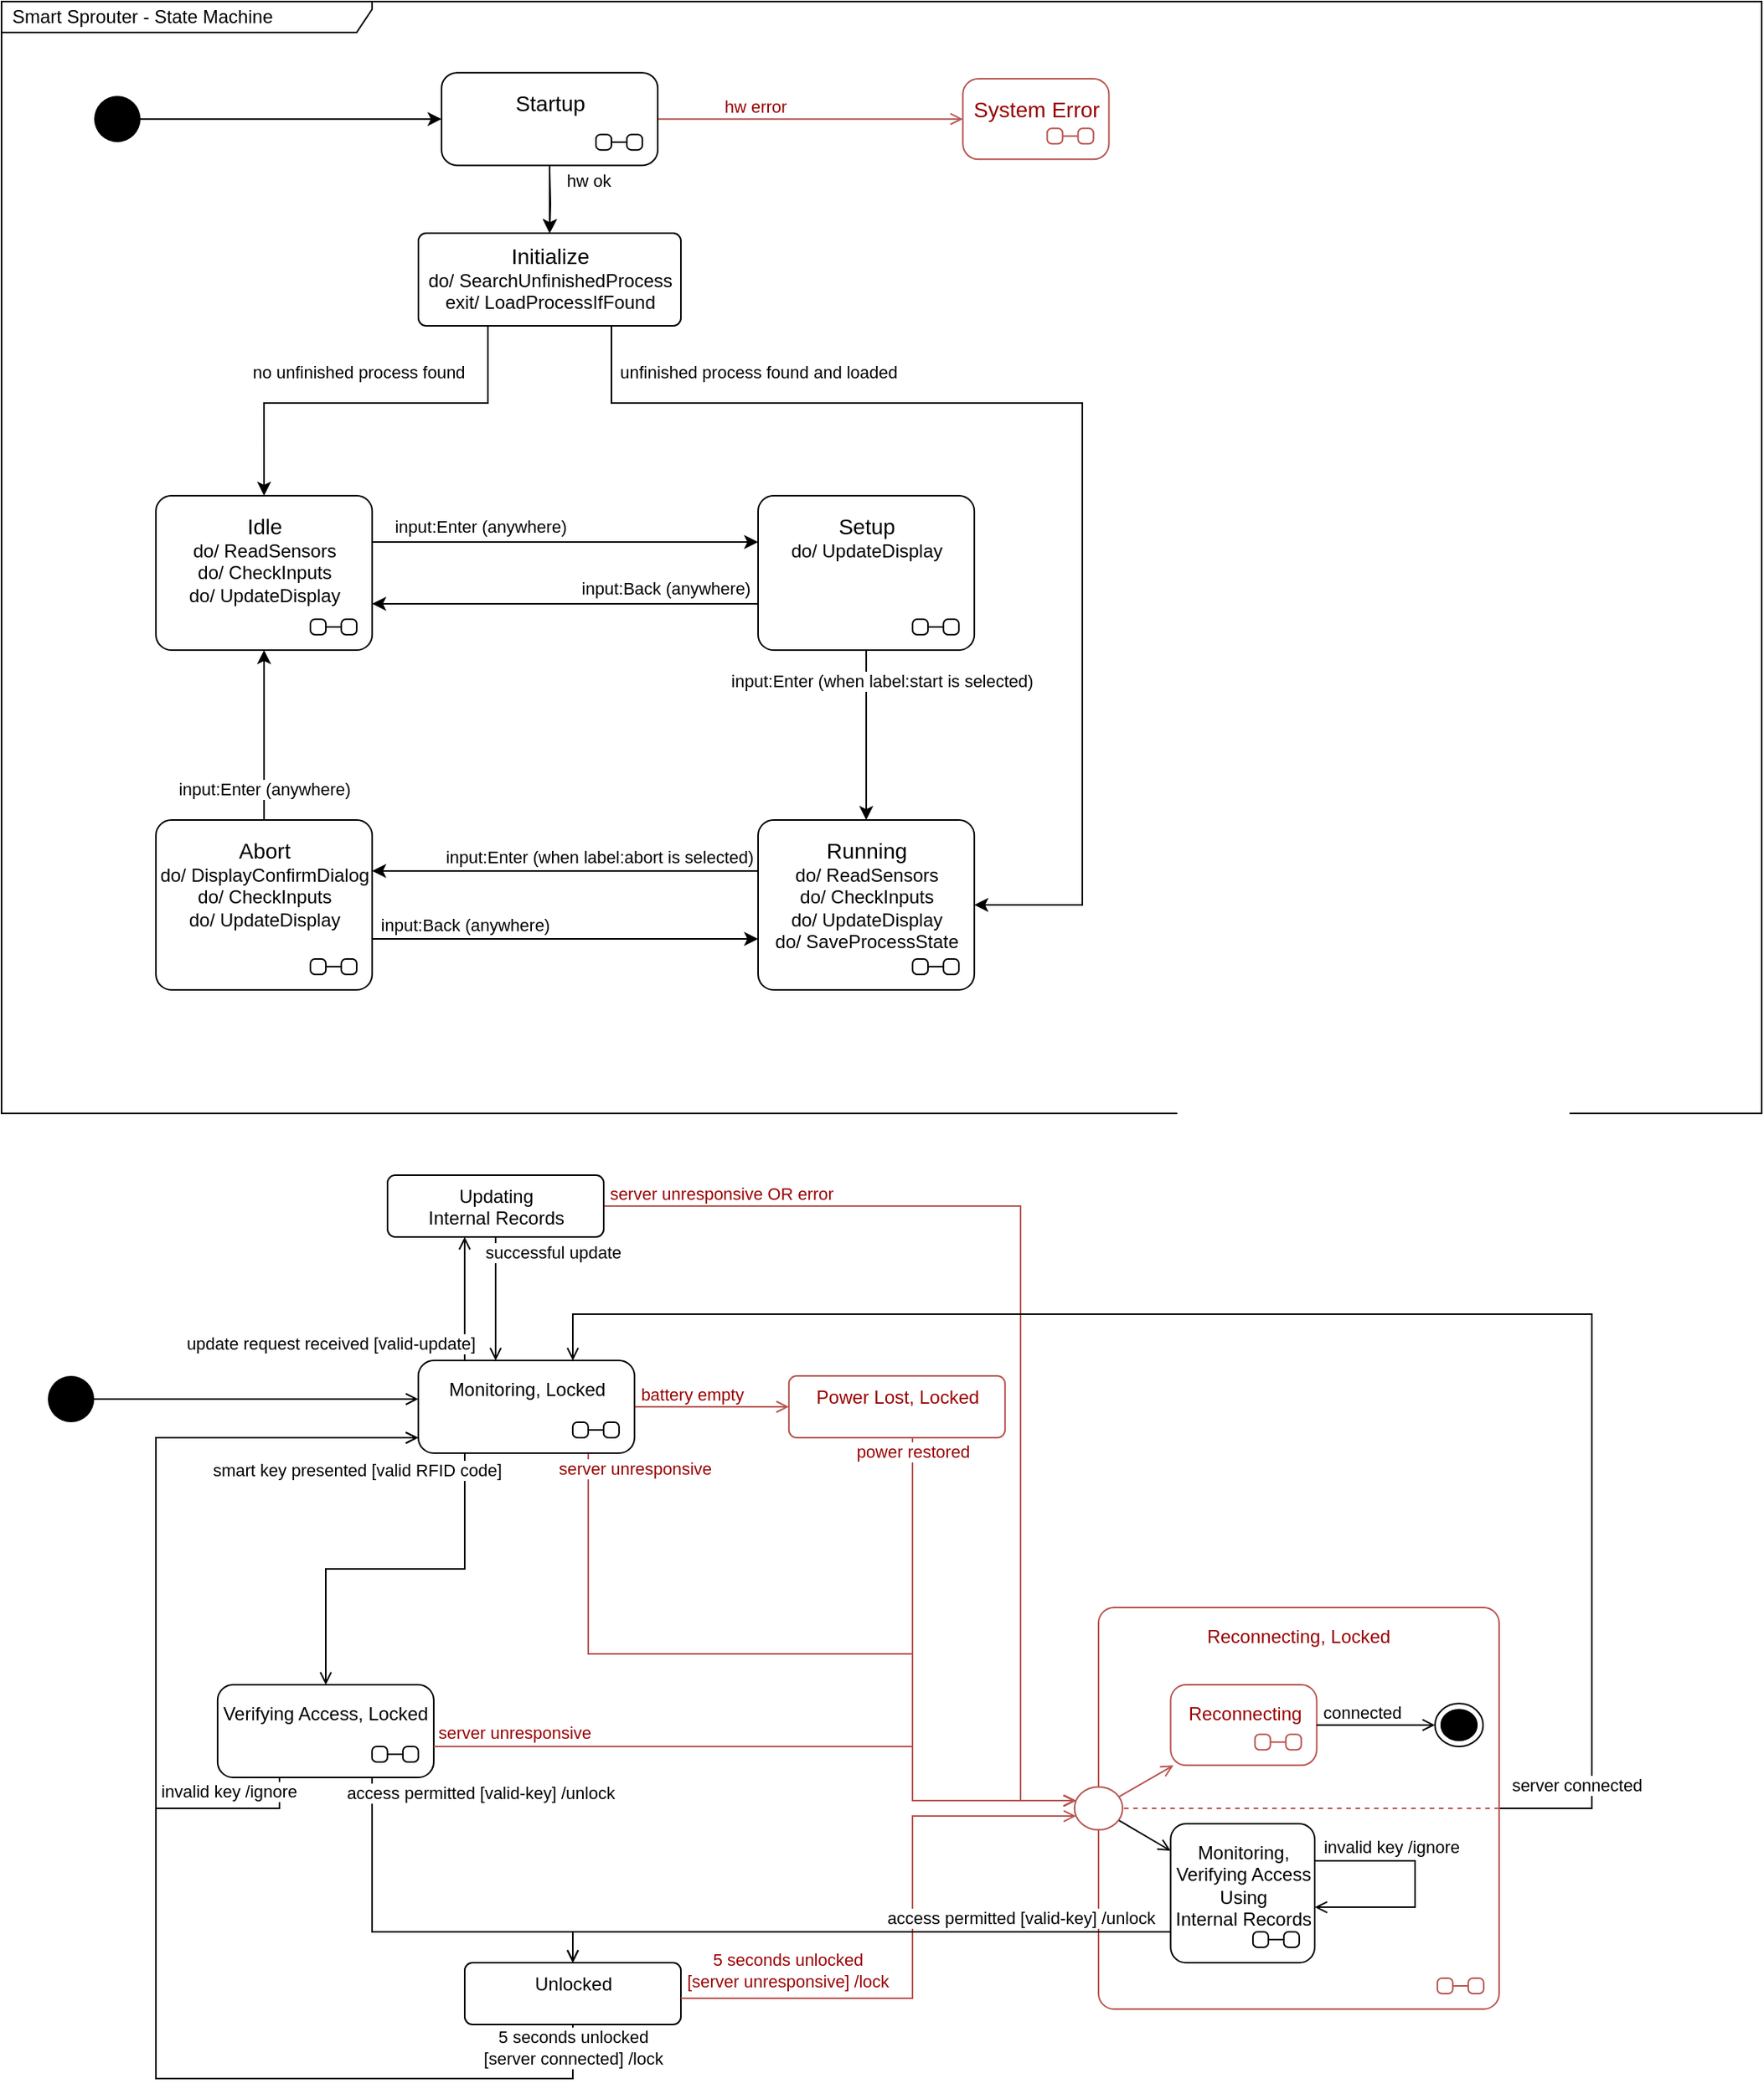 <mxfile version="24.7.17" pages="12">
  <diagram id="a2wOikcSRb5Jq6jjCjli" name="SmartSprouter">
    <mxGraphModel dx="1358" dy="797" grid="1" gridSize="10" guides="1" tooltips="1" connect="1" arrows="1" fold="1" page="1" pageScale="1" pageWidth="850" pageHeight="1100" math="0" shadow="0">
      <root>
        <mxCell id="0" />
        <mxCell id="1" parent="0" />
        <mxCell id="YJy5uzj3JqzOkVgvTZY8-1" value="Smart Sprouter - State Machine" style="shape=umlFrame;whiteSpace=wrap;html=1;width=240;height=20;boundedLbl=1;verticalAlign=middle;align=left;spacingLeft=5;fontColor=#000000;fillColor=default;" vertex="1" parent="1">
          <mxGeometry x="40" y="40" width="1140" height="720" as="geometry" />
        </mxCell>
        <mxCell id="YJy5uzj3JqzOkVgvTZY8-2" style="rounded=0;orthogonalLoop=1;jettySize=auto;html=1;fontSize=17;fontColor=#666666;endArrow=open;endFill=0;edgeStyle=orthogonalEdgeStyle;strokeWidth=1;" edge="1" parent="1" source="YJy5uzj3JqzOkVgvTZY8-6" target="YJy5uzj3JqzOkVgvTZY8-23">
          <mxGeometry relative="1" as="geometry">
            <mxPoint x="364.94" y="1315" as="targetPoint" />
            <Array as="points">
              <mxPoint x="280" y="1290.03" />
              <mxPoint x="410" y="1290.03" />
            </Array>
          </mxGeometry>
        </mxCell>
        <mxCell id="YJy5uzj3JqzOkVgvTZY8-3" value="access permitted [valid-key] /unlock" style="edgeLabel;html=1;align=center;verticalAlign=middle;resizable=0;points=[];" vertex="1" connectable="0" parent="YJy5uzj3JqzOkVgvTZY8-2">
          <mxGeometry x="-0.68" y="-1" relative="1" as="geometry">
            <mxPoint x="71" y="-30" as="offset" />
          </mxGeometry>
        </mxCell>
        <mxCell id="YJy5uzj3JqzOkVgvTZY8-4" style="rounded=0;orthogonalLoop=1;jettySize=auto;html=1;endArrow=open;endFill=0;edgeStyle=orthogonalEdgeStyle;" edge="1" parent="1" source="YJy5uzj3JqzOkVgvTZY8-6" target="YJy5uzj3JqzOkVgvTZY8-15">
          <mxGeometry relative="1" as="geometry">
            <Array as="points">
              <mxPoint x="220" y="1210.03" />
              <mxPoint x="140" y="1210.03" />
              <mxPoint x="140" y="970.03" />
            </Array>
          </mxGeometry>
        </mxCell>
        <mxCell id="YJy5uzj3JqzOkVgvTZY8-5" value="invalid key /ignore" style="edgeLabel;html=1;align=center;verticalAlign=middle;resizable=0;points=[];" vertex="1" connectable="0" parent="YJy5uzj3JqzOkVgvTZY8-4">
          <mxGeometry x="0.384" relative="1" as="geometry">
            <mxPoint x="34" y="229" as="offset" />
          </mxGeometry>
        </mxCell>
        <UserObject label="Verifying Access, Locked" link="data:page/id,EZjYjFrGr3VQ2C8jx9l8" id="YJy5uzj3JqzOkVgvTZY8-6">
          <mxCell style="shape=umlState;rounded=1;verticalAlign=top;spacingTop=5;umlStateSymbol=collapseState;absoluteArcSize=1;arcSize=10;" vertex="1" parent="1">
            <mxGeometry x="179.94" y="1130" width="140" height="60" as="geometry" />
          </mxCell>
        </UserObject>
        <mxCell id="YJy5uzj3JqzOkVgvTZY8-7" style="rounded=0;orthogonalLoop=1;jettySize=auto;html=1;fontSize=17;fontColor=#666666;endArrow=open;endFill=0;edgeStyle=orthogonalEdgeStyle;strokeWidth=1;" edge="1" parent="1" source="YJy5uzj3JqzOkVgvTZY8-15" target="YJy5uzj3JqzOkVgvTZY8-20">
          <mxGeometry relative="1" as="geometry">
            <Array as="points">
              <mxPoint x="339.94" y="900" />
              <mxPoint x="339.94" y="900" />
            </Array>
          </mxGeometry>
        </mxCell>
        <mxCell id="YJy5uzj3JqzOkVgvTZY8-8" value="update request received [valid-update]" style="edgeLabel;html=1;align=center;verticalAlign=middle;resizable=0;points=[];fontColor=#000000;" vertex="1" connectable="0" parent="YJy5uzj3JqzOkVgvTZY8-7">
          <mxGeometry x="-0.61" relative="1" as="geometry">
            <mxPoint x="-87" y="4" as="offset" />
          </mxGeometry>
        </mxCell>
        <mxCell id="YJy5uzj3JqzOkVgvTZY8-9" style="rounded=0;orthogonalLoop=1;jettySize=auto;html=1;fontSize=17;fontColor=#666666;endArrow=open;endFill=0;edgeStyle=orthogonalEdgeStyle;strokeWidth=1;" edge="1" parent="1" source="YJy5uzj3JqzOkVgvTZY8-15" target="YJy5uzj3JqzOkVgvTZY8-6">
          <mxGeometry relative="1" as="geometry">
            <Array as="points">
              <mxPoint x="340" y="1055" />
              <mxPoint x="250" y="1055" />
            </Array>
          </mxGeometry>
        </mxCell>
        <mxCell id="YJy5uzj3JqzOkVgvTZY8-10" value="smart key presented [valid RFID code]" style="edgeLabel;html=1;align=center;verticalAlign=middle;resizable=0;points=[];" vertex="1" connectable="0" parent="YJy5uzj3JqzOkVgvTZY8-9">
          <mxGeometry x="-0.4" y="-1" relative="1" as="geometry">
            <mxPoint x="-69" y="-61" as="offset" />
          </mxGeometry>
        </mxCell>
        <mxCell id="YJy5uzj3JqzOkVgvTZY8-11" style="rounded=0;orthogonalLoop=1;jettySize=auto;html=1;endArrow=open;endFill=0;edgeStyle=orthogonalEdgeStyle;fillColor=#f8cecc;strokeColor=#b85450;" edge="1" parent="1" source="YJy5uzj3JqzOkVgvTZY8-15" target="YJy5uzj3JqzOkVgvTZY8-25">
          <mxGeometry relative="1" as="geometry" />
        </mxCell>
        <mxCell id="YJy5uzj3JqzOkVgvTZY8-12" value="battery empty" style="edgeLabel;html=1;align=center;verticalAlign=middle;resizable=0;points=[];fontColor=#990000;" vertex="1" connectable="0" parent="YJy5uzj3JqzOkVgvTZY8-11">
          <mxGeometry x="-0.308" relative="1" as="geometry">
            <mxPoint x="2" y="-8" as="offset" />
          </mxGeometry>
        </mxCell>
        <mxCell id="YJy5uzj3JqzOkVgvTZY8-13" style="rounded=0;orthogonalLoop=1;jettySize=auto;html=1;endArrow=open;endFill=0;edgeStyle=orthogonalEdgeStyle;fillColor=#f8cecc;strokeColor=#b85450;" edge="1" parent="1" source="YJy5uzj3JqzOkVgvTZY8-15" target="YJy5uzj3JqzOkVgvTZY8-37">
          <mxGeometry relative="1" as="geometry">
            <Array as="points">
              <mxPoint x="420" y="1110.03" />
              <mxPoint x="630" y="1110.03" />
              <mxPoint x="630" y="1205.03" />
            </Array>
          </mxGeometry>
        </mxCell>
        <mxCell id="YJy5uzj3JqzOkVgvTZY8-14" value="server unresponsive" style="edgeLabel;html=1;align=center;verticalAlign=middle;resizable=0;points=[];fontColor=#990000;" vertex="1" connectable="0" parent="YJy5uzj3JqzOkVgvTZY8-13">
          <mxGeometry x="-0.686" y="-1" relative="1" as="geometry">
            <mxPoint x="31" y="-75" as="offset" />
          </mxGeometry>
        </mxCell>
        <UserObject label="Monitoring, Locked" link="data:page/id,aZLr-yxfSX7qQmEX0xvX" id="YJy5uzj3JqzOkVgvTZY8-15">
          <mxCell style="shape=umlState;rounded=1;verticalAlign=top;spacingTop=5;umlStateSymbol=collapseState;absoluteArcSize=1;arcSize=10;dashed=0;fontFamily=Helvetica;fontSize=12;fontColor=default;align=center;strokeColor=default;fillColor=default;html=1;" vertex="1" parent="1">
            <mxGeometry x="309.94" y="920" width="140" height="60" as="geometry" />
          </mxCell>
        </UserObject>
        <mxCell id="YJy5uzj3JqzOkVgvTZY8-16" style="rounded=0;orthogonalLoop=1;jettySize=auto;html=1;endArrow=open;endFill=0;edgeStyle=orthogonalEdgeStyle;" edge="1" parent="1" source="YJy5uzj3JqzOkVgvTZY8-20" target="YJy5uzj3JqzOkVgvTZY8-15">
          <mxGeometry relative="1" as="geometry">
            <mxPoint x="389.94" y="980" as="targetPoint" />
            <Array as="points">
              <mxPoint x="359.94" y="880" />
              <mxPoint x="359.94" y="880" />
            </Array>
          </mxGeometry>
        </mxCell>
        <mxCell id="YJy5uzj3JqzOkVgvTZY8-17" value="successful update" style="edgeLabel;html=1;align=center;verticalAlign=middle;resizable=0;points=[];fontColor=#000000;" vertex="1" connectable="0" parent="YJy5uzj3JqzOkVgvTZY8-16">
          <mxGeometry x="-0.478" y="1" relative="1" as="geometry">
            <mxPoint x="36" y="-11" as="offset" />
          </mxGeometry>
        </mxCell>
        <mxCell id="YJy5uzj3JqzOkVgvTZY8-18" style="edgeStyle=orthogonalEdgeStyle;rounded=0;orthogonalLoop=1;jettySize=auto;html=1;endArrow=open;endFill=0;fillColor=#f8cecc;strokeColor=#b85450;" edge="1" parent="1" source="YJy5uzj3JqzOkVgvTZY8-20" target="YJy5uzj3JqzOkVgvTZY8-37">
          <mxGeometry relative="1" as="geometry">
            <Array as="points">
              <mxPoint x="700" y="820.03" />
              <mxPoint x="700" y="1205.03" />
            </Array>
          </mxGeometry>
        </mxCell>
        <mxCell id="YJy5uzj3JqzOkVgvTZY8-19" value="server unresponsive OR error" style="edgeLabel;html=1;align=center;verticalAlign=middle;resizable=0;points=[];fontColor=#990000;" vertex="1" connectable="0" parent="YJy5uzj3JqzOkVgvTZY8-18">
          <mxGeometry x="-0.896" y="1" relative="1" as="geometry">
            <mxPoint x="40" y="-7" as="offset" />
          </mxGeometry>
        </mxCell>
        <mxCell id="YJy5uzj3JqzOkVgvTZY8-20" value="Updating &lt;br&gt;Internal Records" style="html=1;align=center;verticalAlign=top;rounded=1;absoluteArcSize=1;arcSize=10;fontFamily=Helvetica;fontSize=12;fontColor=default;strokeColor=default;fillColor=default;" vertex="1" parent="1">
          <mxGeometry x="290" y="800" width="140" height="40" as="geometry" />
        </mxCell>
        <mxCell id="YJy5uzj3JqzOkVgvTZY8-21" style="rounded=0;orthogonalLoop=1;jettySize=auto;html=1;fontSize=17;fontColor=#666666;endArrow=open;endFill=0;edgeStyle=orthogonalEdgeStyle;" edge="1" parent="1" source="YJy5uzj3JqzOkVgvTZY8-22" target="YJy5uzj3JqzOkVgvTZY8-15">
          <mxGeometry relative="1" as="geometry">
            <Array as="points">
              <mxPoint x="220" y="945" />
              <mxPoint x="220" y="945" />
            </Array>
          </mxGeometry>
        </mxCell>
        <mxCell id="YJy5uzj3JqzOkVgvTZY8-22" value="" style="ellipse;fillColor=#000000;strokeColor=none;" vertex="1" parent="1">
          <mxGeometry x="70" y="930" width="30" height="30" as="geometry" />
        </mxCell>
        <mxCell id="YJy5uzj3JqzOkVgvTZY8-23" value="Unlocked" style="html=1;align=center;verticalAlign=top;rounded=1;absoluteArcSize=1;arcSize=10;dashed=0;" vertex="1" parent="1">
          <mxGeometry x="340" y="1310" width="140" height="40" as="geometry" />
        </mxCell>
        <mxCell id="YJy5uzj3JqzOkVgvTZY8-24" value="power restored " style="rounded=0;orthogonalLoop=1;jettySize=auto;html=1;endArrow=open;endFill=0;edgeStyle=orthogonalEdgeStyle;fillColor=#f8cecc;strokeColor=#b85450;fontColor=#990000;" edge="1" parent="1" source="YJy5uzj3JqzOkVgvTZY8-25" target="YJy5uzj3JqzOkVgvTZY8-37">
          <mxGeometry x="-0.942" relative="1" as="geometry">
            <Array as="points">
              <mxPoint x="630" y="1205.03" />
            </Array>
            <mxPoint y="-1" as="offset" />
          </mxGeometry>
        </mxCell>
        <mxCell id="YJy5uzj3JqzOkVgvTZY8-25" value="Power Lost, Locked" style="html=1;align=center;verticalAlign=top;rounded=1;absoluteArcSize=1;arcSize=10;dashed=0;fillColor=none;strokeColor=#b85450;fontColor=#990000;" vertex="1" parent="1">
          <mxGeometry x="549.94" y="930" width="140" height="40" as="geometry" />
        </mxCell>
        <mxCell id="YJy5uzj3JqzOkVgvTZY8-26" style="rounded=0;orthogonalLoop=1;jettySize=auto;html=1;fontSize=17;fontColor=#666666;endArrow=open;endFill=0;edgeStyle=orthogonalEdgeStyle;fillColor=#f8cecc;strokeColor=#b85450;" edge="1" parent="1" source="YJy5uzj3JqzOkVgvTZY8-6" target="YJy5uzj3JqzOkVgvTZY8-37">
          <mxGeometry relative="1" as="geometry">
            <Array as="points">
              <mxPoint x="630" y="1170.03" />
              <mxPoint x="630" y="1205.03" />
            </Array>
          </mxGeometry>
        </mxCell>
        <mxCell id="YJy5uzj3JqzOkVgvTZY8-27" value="server unresponsive" style="edgeLabel;html=1;align=center;verticalAlign=middle;resizable=0;points=[];fontColor=#990000;" vertex="1" connectable="0" parent="YJy5uzj3JqzOkVgvTZY8-26">
          <mxGeometry x="-0.727" relative="1" as="geometry">
            <mxPoint x="-10" y="-9" as="offset" />
          </mxGeometry>
        </mxCell>
        <mxCell id="YJy5uzj3JqzOkVgvTZY8-28" value="server connected" style="rounded=0;orthogonalLoop=1;jettySize=auto;html=1;endArrow=open;endFill=0;exitX=1;exitY=0.5;exitDx=0;exitDy=0;edgeStyle=orthogonalEdgeStyle;" edge="1" parent="1" source="YJy5uzj3JqzOkVgvTZY8-30" target="YJy5uzj3JqzOkVgvTZY8-15">
          <mxGeometry x="-0.86" y="10" relative="1" as="geometry">
            <Array as="points">
              <mxPoint x="1070" y="1210" />
              <mxPoint x="1070" y="890" />
              <mxPoint x="410" y="890" />
            </Array>
            <mxPoint as="offset" />
          </mxGeometry>
        </mxCell>
        <mxCell id="YJy5uzj3JqzOkVgvTZY8-29" value="" style="group;fillColor=none;strokeColor=none;" vertex="1" connectable="0" parent="1">
          <mxGeometry x="734.94" y="1080" width="275" height="260" as="geometry" />
        </mxCell>
        <UserObject label="Reconnecting, Locked" link="data:page/id,JKd4vY2PccsirPRPme6_" id="YJy5uzj3JqzOkVgvTZY8-30">
          <mxCell style="shape=umlState;rounded=1;verticalAlign=top;spacingTop=5;umlStateSymbol=collapseState;absoluteArcSize=1;arcSize=10;container=1;fillColor=none;strokeColor=#b85450;fontColor=#990000;" vertex="1" parent="YJy5uzj3JqzOkVgvTZY8-29">
            <mxGeometry x="15.566" width="259.434" height="260" as="geometry" />
          </mxCell>
        </UserObject>
        <UserObject label="Reconnecting" link="data:page/id,JKd4vY2PccsirPRPme6_" id="YJy5uzj3JqzOkVgvTZY8-31">
          <mxCell style="shape=umlState;rounded=1;verticalAlign=top;spacingTop=5;umlStateSymbol=collapseState;absoluteArcSize=1;arcSize=10;dashed=0;fontFamily=Helvetica;fontSize=12;align=center;strokeColor=#b85450;fillColor=none;html=1;fontColor=#990000;" vertex="1" parent="YJy5uzj3JqzOkVgvTZY8-30">
            <mxGeometry x="46.7" y="50" width="94.59" height="52.14" as="geometry" />
          </mxCell>
        </UserObject>
        <UserObject label="Monitoring, &lt;br&gt;&lt;div&gt;Verifying Access &lt;br&gt;&lt;/div&gt;&lt;div&gt;Using&lt;br&gt;&lt;/div&gt;Internal Records" link="data:page/id,JKd4vY2PccsirPRPme6_" id="YJy5uzj3JqzOkVgvTZY8-32">
          <mxCell style="shape=umlState;rounded=1;verticalAlign=top;spacingTop=5;umlStateSymbol=collapseState;absoluteArcSize=1;arcSize=10;dashed=0;fontFamily=Helvetica;fontSize=12;fontColor=#000000;align=center;strokeColor=default;fillColor=default;html=1;" vertex="1" parent="YJy5uzj3JqzOkVgvTZY8-30">
            <mxGeometry x="46.7" y="140" width="93.3" height="90" as="geometry" />
          </mxCell>
        </UserObject>
        <mxCell id="YJy5uzj3JqzOkVgvTZY8-33" value="invalid key /ignore" style="rounded=0;orthogonalLoop=1;jettySize=auto;html=1;endArrow=open;endFill=0;edgeStyle=orthogonalEdgeStyle;fontColor=#000000;strokeColor=#000000;" edge="1" parent="YJy5uzj3JqzOkVgvTZY8-30">
          <mxGeometry x="-0.381" y="9" relative="1" as="geometry">
            <mxPoint x="140.0" y="164.03" as="sourcePoint" />
            <mxPoint x="140.0" y="194.03" as="targetPoint" />
            <Array as="points">
              <mxPoint x="205" y="164" />
              <mxPoint x="205" y="194" />
            </Array>
            <mxPoint as="offset" />
          </mxGeometry>
        </mxCell>
        <mxCell id="YJy5uzj3JqzOkVgvTZY8-34" style="rounded=0;orthogonalLoop=1;jettySize=auto;html=1;endArrow=open;endFill=0;fontColor=#990000;fillColor=#f8cecc;strokeColor=#b85450;" edge="1" parent="YJy5uzj3JqzOkVgvTZY8-29" source="YJy5uzj3JqzOkVgvTZY8-37" target="YJy5uzj3JqzOkVgvTZY8-31">
          <mxGeometry relative="1" as="geometry" />
        </mxCell>
        <mxCell id="YJy5uzj3JqzOkVgvTZY8-35" style="rounded=0;orthogonalLoop=1;jettySize=auto;html=1;endArrow=open;endFill=0;fontColor=#990000;" edge="1" parent="YJy5uzj3JqzOkVgvTZY8-29" source="YJy5uzj3JqzOkVgvTZY8-37" target="YJy5uzj3JqzOkVgvTZY8-32">
          <mxGeometry relative="1" as="geometry" />
        </mxCell>
        <mxCell id="YJy5uzj3JqzOkVgvTZY8-36" style="edgeStyle=orthogonalEdgeStyle;rounded=0;orthogonalLoop=1;jettySize=auto;html=1;exitX=1;exitY=0.5;exitDx=0;exitDy=0;entryX=1;entryY=0.5;entryDx=0;entryDy=0;endArrow=none;endFill=0;dashed=1;fontColor=#990000;fillColor=#f8cecc;strokeColor=#b85450;" edge="1" parent="YJy5uzj3JqzOkVgvTZY8-29" source="YJy5uzj3JqzOkVgvTZY8-30" target="YJy5uzj3JqzOkVgvTZY8-37">
          <mxGeometry relative="1" as="geometry">
            <Array as="points">
              <mxPoint x="145" y="130" />
              <mxPoint x="145" y="130" />
            </Array>
          </mxGeometry>
        </mxCell>
        <mxCell id="YJy5uzj3JqzOkVgvTZY8-37" value="" style="ellipse;fillColor=default;strokeColor=#b85450;" vertex="1" parent="YJy5uzj3JqzOkVgvTZY8-29">
          <mxGeometry y="116.071" width="31.132" height="27.857" as="geometry" />
        </mxCell>
        <mxCell id="YJy5uzj3JqzOkVgvTZY8-38" value="" style="ellipse;html=1;shape=endState;fillColor=#000000;strokeColor=#000000;fontColor=#990000;" vertex="1" parent="YJy5uzj3JqzOkVgvTZY8-29">
          <mxGeometry x="233.489" y="62.14" width="31.132" height="27.857" as="geometry" />
        </mxCell>
        <mxCell id="YJy5uzj3JqzOkVgvTZY8-39" style="rounded=0;orthogonalLoop=1;jettySize=auto;html=1;endArrow=open;endFill=0;edgeStyle=orthogonalEdgeStyle;fontColor=#990000;" edge="1" parent="YJy5uzj3JqzOkVgvTZY8-29" source="YJy5uzj3JqzOkVgvTZY8-31" target="YJy5uzj3JqzOkVgvTZY8-38">
          <mxGeometry relative="1" as="geometry" />
        </mxCell>
        <mxCell id="YJy5uzj3JqzOkVgvTZY8-40" value="connected" style="edgeLabel;html=1;align=center;verticalAlign=middle;resizable=0;points=[];fontColor=#000000;" vertex="1" connectable="0" parent="YJy5uzj3JqzOkVgvTZY8-39">
          <mxGeometry x="-0.573" y="-2" relative="1" as="geometry">
            <mxPoint x="12" y="-10" as="offset" />
          </mxGeometry>
        </mxCell>
        <mxCell id="YJy5uzj3JqzOkVgvTZY8-41" value="5 seconds unlocked&lt;br&gt;[server unresponsive] /lock" style="rounded=0;orthogonalLoop=1;jettySize=auto;html=1;endArrow=open;endFill=0;edgeStyle=orthogonalEdgeStyle;fillColor=#f8cecc;strokeColor=#b85450;fontColor=#990000;labelBackgroundColor=default;" edge="1" parent="1" source="YJy5uzj3JqzOkVgvTZY8-23" target="YJy5uzj3JqzOkVgvTZY8-37">
          <mxGeometry x="-0.63" y="18" relative="1" as="geometry">
            <mxPoint x="499.94" y="1333" as="sourcePoint" />
            <mxPoint x="734.94" y="1212.973" as="targetPoint" />
            <Array as="points">
              <mxPoint x="630" y="1333.03" />
              <mxPoint x="630" y="1215.03" />
            </Array>
            <mxPoint as="offset" />
          </mxGeometry>
        </mxCell>
        <mxCell id="YJy5uzj3JqzOkVgvTZY8-42" style="rounded=0;orthogonalLoop=1;jettySize=auto;html=1;endArrow=open;endFill=0;edgeStyle=orthogonalEdgeStyle;exitX=0.5;exitY=1;exitDx=0;exitDy=0;strokeWidth=1;" edge="1" parent="1" source="YJy5uzj3JqzOkVgvTZY8-23" target="YJy5uzj3JqzOkVgvTZY8-15">
          <mxGeometry relative="1" as="geometry">
            <mxPoint x="509.94" y="1330" as="sourcePoint" />
            <Array as="points">
              <mxPoint x="410" y="1385.03" />
              <mxPoint x="140" y="1385.03" />
              <mxPoint x="140" y="970.03" />
            </Array>
          </mxGeometry>
        </mxCell>
        <mxCell id="YJy5uzj3JqzOkVgvTZY8-43" value="5 seconds unlocked &lt;br&gt;&lt;div&gt;[server connected] /lock&lt;br&gt;&lt;/div&gt;" style="edgeLabel;html=1;align=center;verticalAlign=middle;resizable=0;points=[];" vertex="1" connectable="0" parent="YJy5uzj3JqzOkVgvTZY8-42">
          <mxGeometry x="-0.898" y="-2" relative="1" as="geometry">
            <mxPoint x="10" y="-18" as="offset" />
          </mxGeometry>
        </mxCell>
        <mxCell id="YJy5uzj3JqzOkVgvTZY8-44" style="edgeStyle=orthogonalEdgeStyle;rounded=0;orthogonalLoop=1;jettySize=auto;html=1;endArrow=open;endFill=0;" edge="1" parent="1" source="YJy5uzj3JqzOkVgvTZY8-32" target="YJy5uzj3JqzOkVgvTZY8-23">
          <mxGeometry relative="1" as="geometry">
            <mxPoint x="364.94" y="1315" as="targetPoint" />
            <Array as="points">
              <mxPoint x="410" y="1290.03" />
            </Array>
          </mxGeometry>
        </mxCell>
        <mxCell id="YJy5uzj3JqzOkVgvTZY8-45" value="access permitted [valid-key] /unlock" style="edgeLabel;html=1;align=center;verticalAlign=middle;resizable=0;points=[];fontColor=#000000;" vertex="1" connectable="0" parent="YJy5uzj3JqzOkVgvTZY8-44">
          <mxGeometry x="0.341" y="1" relative="1" as="geometry">
            <mxPoint x="176" y="-10" as="offset" />
          </mxGeometry>
        </mxCell>
        <mxCell id="YJy5uzj3JqzOkVgvTZY8-46" style="edgeStyle=none;rounded=0;orthogonalLoop=1;jettySize=auto;html=1;entryX=1;entryY=0.5;entryDx=0;entryDy=0;endArrow=open;endFill=0;" edge="1" parent="1" source="YJy5uzj3JqzOkVgvTZY8-23" target="YJy5uzj3JqzOkVgvTZY8-23">
          <mxGeometry relative="1" as="geometry" />
        </mxCell>
        <mxCell id="qoa8GgZv_0FN7MLgnrSX-1" value="" style="edgeStyle=orthogonalEdgeStyle;rounded=0;orthogonalLoop=1;jettySize=auto;html=1;entryX=0;entryY=0.5;entryDx=0;entryDy=0;" edge="1" parent="1" source="YJy5uzj3JqzOkVgvTZY8-47" target="U3uWrJ3adUr4TW5pJ4xH-29">
          <mxGeometry relative="1" as="geometry">
            <mxPoint x="310" y="116" as="targetPoint" />
          </mxGeometry>
        </mxCell>
        <mxCell id="YJy5uzj3JqzOkVgvTZY8-47" value="" style="ellipse;fillColor=#000000;strokeColor=none;" vertex="1" parent="1">
          <mxGeometry x="100" y="101.07" width="30" height="30" as="geometry" />
        </mxCell>
        <mxCell id="U3uWrJ3adUr4TW5pJ4xH-2" value="" style="edgeStyle=orthogonalEdgeStyle;rounded=0;orthogonalLoop=1;jettySize=auto;html=1;" edge="1" parent="1" target="U3uWrJ3adUr4TW5pJ4xH-1">
          <mxGeometry relative="1" as="geometry">
            <mxPoint x="395" y="150" as="sourcePoint" />
          </mxGeometry>
        </mxCell>
        <mxCell id="46desu2Vb66go0TDmb5T-2" style="edgeStyle=orthogonalEdgeStyle;rounded=0;orthogonalLoop=1;jettySize=auto;html=1;endArrow=open;endFill=0;fillColor=#f8cecc;strokeColor=#b85450;entryX=0;entryY=0.5;entryDx=0;entryDy=0;exitX=1;exitY=0.5;exitDx=0;exitDy=0;" edge="1" parent="1" source="U3uWrJ3adUr4TW5pJ4xH-29" target="46desu2Vb66go0TDmb5T-4">
          <mxGeometry relative="1" as="geometry">
            <Array as="points" />
            <mxPoint x="480" y="116" as="sourcePoint" />
            <mxPoint x="700" y="116.07" as="targetPoint" />
          </mxGeometry>
        </mxCell>
        <mxCell id="46desu2Vb66go0TDmb5T-3" value="hw error" style="edgeLabel;html=1;align=center;verticalAlign=middle;resizable=0;points=[];fontColor=#990000;" vertex="1" connectable="0" parent="46desu2Vb66go0TDmb5T-2">
          <mxGeometry x="-0.896" y="1" relative="1" as="geometry">
            <mxPoint x="52" y="-7" as="offset" />
          </mxGeometry>
        </mxCell>
        <UserObject label="&lt;font style=&quot;font-size: 14px;&quot;&gt;System Error&lt;/font&gt;" link="data:page/id,_jTvufelZweBmXb9jXtE" id="46desu2Vb66go0TDmb5T-4">
          <mxCell style="shape=umlState;rounded=1;verticalAlign=top;spacingTop=5;umlStateSymbol=collapseState;absoluteArcSize=1;arcSize=10;dashed=0;fontFamily=Helvetica;fontSize=12;align=center;strokeColor=#b85450;fillColor=none;html=1;fontColor=#990000;" vertex="1" parent="1">
            <mxGeometry x="662.646" y="90" width="94.59" height="52.14" as="geometry" />
          </mxCell>
        </UserObject>
        <mxCell id="U3uWrJ3adUr4TW5pJ4xH-23" style="edgeStyle=orthogonalEdgeStyle;rounded=0;orthogonalLoop=1;jettySize=auto;html=1;exitX=0.25;exitY=1;exitDx=0;exitDy=0;entryX=0.5;entryY=0;entryDx=0;entryDy=0;" edge="1" parent="1" source="U3uWrJ3adUr4TW5pJ4xH-1" target="U3uWrJ3adUr4TW5pJ4xH-3">
          <mxGeometry relative="1" as="geometry">
            <Array as="points">
              <mxPoint x="355" y="300" />
              <mxPoint x="210" y="300" />
            </Array>
          </mxGeometry>
        </mxCell>
        <mxCell id="U3uWrJ3adUr4TW5pJ4xH-25" value="no unfinished process found" style="edgeLabel;html=1;align=center;verticalAlign=middle;resizable=0;points=[];" vertex="1" connectable="0" parent="U3uWrJ3adUr4TW5pJ4xH-23">
          <mxGeometry x="-0.293" y="1" relative="1" as="geometry">
            <mxPoint x="-46" y="-21" as="offset" />
          </mxGeometry>
        </mxCell>
        <mxCell id="U3uWrJ3adUr4TW5pJ4xH-28" style="edgeStyle=orthogonalEdgeStyle;rounded=0;orthogonalLoop=1;jettySize=auto;html=1;exitX=0.75;exitY=1;exitDx=0;exitDy=0;entryX=1;entryY=0.5;entryDx=0;entryDy=0;" edge="1" parent="1" source="U3uWrJ3adUr4TW5pJ4xH-1" target="U3uWrJ3adUr4TW5pJ4xH-4">
          <mxGeometry relative="1" as="geometry">
            <Array as="points">
              <mxPoint x="435" y="300" />
              <mxPoint x="740" y="300" />
              <mxPoint x="740" y="625" />
            </Array>
          </mxGeometry>
        </mxCell>
        <mxCell id="U3uWrJ3adUr4TW5pJ4xH-1" value="&lt;font style=&quot;font-size: 14px;&quot;&gt;Initialize&lt;/font&gt;&lt;br&gt;do/ SearchUnfinishedProcess&lt;br&gt;exit/ LoadProcessIfFound" style="html=1;align=center;verticalAlign=top;rounded=1;absoluteArcSize=1;arcSize=10;fontFamily=Helvetica;fontSize=12;fontColor=default;strokeColor=default;fillColor=default;" vertex="1" parent="1">
          <mxGeometry x="310" y="190" width="170" height="60" as="geometry" />
        </mxCell>
        <mxCell id="U3uWrJ3adUr4TW5pJ4xH-11" style="edgeStyle=orthogonalEdgeStyle;rounded=0;orthogonalLoop=1;jettySize=auto;html=1;exitX=1;exitY=0.3;exitDx=0;exitDy=0;entryX=0;entryY=0.3;entryDx=0;entryDy=0;" edge="1" parent="1" source="U3uWrJ3adUr4TW5pJ4xH-3" target="U3uWrJ3adUr4TW5pJ4xH-5">
          <mxGeometry relative="1" as="geometry" />
        </mxCell>
        <UserObject label="&lt;font style=&quot;font-size: 14px;&quot;&gt;Idle&lt;/font&gt;&lt;br&gt;do/ ReadSensors&lt;br&gt;do/ CheckInputs&lt;br&gt;do/ UpdateDisplay" link="data:page/id,QI7EUJDXqZn1OK4-iWmv" id="U3uWrJ3adUr4TW5pJ4xH-3">
          <mxCell style="shape=umlState;rounded=1;verticalAlign=top;spacingTop=5;umlStateSymbol=collapseState;absoluteArcSize=1;arcSize=10;dashed=0;fontFamily=Helvetica;fontSize=12;fontColor=default;align=center;strokeColor=default;fillColor=default;html=1;" vertex="1" parent="1">
            <mxGeometry x="140" y="360" width="140.06" height="100" as="geometry" />
          </mxCell>
        </UserObject>
        <mxCell id="U3uWrJ3adUr4TW5pJ4xH-17" style="edgeStyle=orthogonalEdgeStyle;rounded=0;orthogonalLoop=1;jettySize=auto;html=1;exitX=0;exitY=0.3;exitDx=0;exitDy=0;entryX=1;entryY=0.3;entryDx=0;entryDy=0;" edge="1" parent="1" source="U3uWrJ3adUr4TW5pJ4xH-4" target="U3uWrJ3adUr4TW5pJ4xH-16">
          <mxGeometry relative="1" as="geometry" />
        </mxCell>
        <mxCell id="U3uWrJ3adUr4TW5pJ4xH-18" value="input:Enter (when label:abort is selected)" style="edgeLabel;html=1;align=center;verticalAlign=middle;resizable=0;points=[];" vertex="1" connectable="0" parent="U3uWrJ3adUr4TW5pJ4xH-17">
          <mxGeometry x="-0.636" y="-1" relative="1" as="geometry">
            <mxPoint x="-58" y="-8" as="offset" />
          </mxGeometry>
        </mxCell>
        <UserObject label="&lt;font style=&quot;font-size: 14px;&quot;&gt;Running&lt;/font&gt;&lt;br&gt;do/ ReadSensors&lt;br&gt;do/ CheckInputs&lt;br&gt;do/ UpdateDisplay&lt;br&gt;do/ SaveProcessState" link="data:page/id,L3i76ElQJjdjCGGuyOkV" id="U3uWrJ3adUr4TW5pJ4xH-4">
          <mxCell style="shape=umlState;rounded=1;verticalAlign=top;spacingTop=5;umlStateSymbol=collapseState;absoluteArcSize=1;arcSize=10;dashed=0;fontFamily=Helvetica;fontSize=12;fontColor=default;align=center;strokeColor=default;fillColor=default;html=1;" vertex="1" parent="1">
            <mxGeometry x="530" y="570" width="140.06" height="110" as="geometry" />
          </mxCell>
        </UserObject>
        <mxCell id="U3uWrJ3adUr4TW5pJ4xH-12" style="edgeStyle=orthogonalEdgeStyle;rounded=0;orthogonalLoop=1;jettySize=auto;html=1;exitX=0;exitY=0.7;exitDx=0;exitDy=0;entryX=1;entryY=0.7;entryDx=0;entryDy=0;" edge="1" parent="1" source="U3uWrJ3adUr4TW5pJ4xH-5" target="U3uWrJ3adUr4TW5pJ4xH-3">
          <mxGeometry relative="1" as="geometry" />
        </mxCell>
        <mxCell id="U3uWrJ3adUr4TW5pJ4xH-13" value="input:Back (anywhere)" style="edgeLabel;html=1;align=center;verticalAlign=middle;resizable=0;points=[];" vertex="1" connectable="0" parent="U3uWrJ3adUr4TW5pJ4xH-12">
          <mxGeometry x="0.389" y="-2" relative="1" as="geometry">
            <mxPoint x="113" y="-8" as="offset" />
          </mxGeometry>
        </mxCell>
        <mxCell id="U3uWrJ3adUr4TW5pJ4xH-14" value="" style="edgeStyle=orthogonalEdgeStyle;rounded=0;orthogonalLoop=1;jettySize=auto;html=1;" edge="1" parent="1" source="U3uWrJ3adUr4TW5pJ4xH-5" target="U3uWrJ3adUr4TW5pJ4xH-4">
          <mxGeometry relative="1" as="geometry" />
        </mxCell>
        <mxCell id="U3uWrJ3adUr4TW5pJ4xH-15" value="input:Enter (when label:start is selected)" style="edgeLabel;html=1;align=center;verticalAlign=middle;resizable=0;points=[];" vertex="1" connectable="0" parent="U3uWrJ3adUr4TW5pJ4xH-14">
          <mxGeometry x="-0.179" relative="1" as="geometry">
            <mxPoint x="10" y="-25" as="offset" />
          </mxGeometry>
        </mxCell>
        <UserObject label="&lt;font style=&quot;font-size: 14px;&quot;&gt;Setup&lt;br&gt;&lt;/font&gt;do/ UpdateDisplay&lt;div&gt;&lt;br&gt;&lt;/div&gt;" link="data:page/id,u5ZRDdJ29QsrEfkCz90A" id="U3uWrJ3adUr4TW5pJ4xH-5">
          <mxCell style="shape=umlState;rounded=1;verticalAlign=top;spacingTop=5;umlStateSymbol=collapseState;absoluteArcSize=1;arcSize=10;dashed=0;fontFamily=Helvetica;fontSize=12;fontColor=default;align=center;strokeColor=default;fillColor=default;html=1;" vertex="1" parent="1">
            <mxGeometry x="530" y="360" width="140.06" height="100" as="geometry" />
          </mxCell>
        </UserObject>
        <mxCell id="U3uWrJ3adUr4TW5pJ4xH-10" value="input:Enter (anywhere)" style="edgeLabel;html=1;align=center;verticalAlign=middle;resizable=0;points=[];fontColor=#000000;" vertex="1" connectable="0" parent="1">
          <mxGeometry x="349.996" y="379.998" as="geometry" />
        </mxCell>
        <mxCell id="U3uWrJ3adUr4TW5pJ4xH-19" style="edgeStyle=orthogonalEdgeStyle;rounded=0;orthogonalLoop=1;jettySize=auto;html=1;exitX=1;exitY=0.7;exitDx=0;exitDy=0;entryX=0;entryY=0.7;entryDx=0;entryDy=0;" edge="1" parent="1" source="U3uWrJ3adUr4TW5pJ4xH-16" target="U3uWrJ3adUr4TW5pJ4xH-4">
          <mxGeometry relative="1" as="geometry" />
        </mxCell>
        <mxCell id="U3uWrJ3adUr4TW5pJ4xH-21" style="edgeStyle=orthogonalEdgeStyle;rounded=0;orthogonalLoop=1;jettySize=auto;html=1;exitX=0.5;exitY=0;exitDx=0;exitDy=0;entryX=0.5;entryY=1;entryDx=0;entryDy=0;" edge="1" parent="1" source="U3uWrJ3adUr4TW5pJ4xH-16" target="U3uWrJ3adUr4TW5pJ4xH-3">
          <mxGeometry relative="1" as="geometry" />
        </mxCell>
        <mxCell id="U3uWrJ3adUr4TW5pJ4xH-22" value="input:Enter (anywhere)" style="edgeLabel;html=1;align=center;verticalAlign=middle;resizable=0;points=[];" vertex="1" connectable="0" parent="U3uWrJ3adUr4TW5pJ4xH-21">
          <mxGeometry x="-0.325" relative="1" as="geometry">
            <mxPoint y="17" as="offset" />
          </mxGeometry>
        </mxCell>
        <UserObject label="&lt;font style=&quot;font-size: 14px;&quot;&gt;Abort&lt;/font&gt;&lt;br&gt;do/ DisplayConfirmDialog&lt;br&gt;do/ CheckInputs&lt;br&gt;do/ UpdateDisplay" link="data:page/id,8S_to55ve3AJg4ny3uLI" id="U3uWrJ3adUr4TW5pJ4xH-16">
          <mxCell style="shape=umlState;rounded=1;verticalAlign=top;spacingTop=5;umlStateSymbol=collapseState;absoluteArcSize=1;arcSize=10;dashed=0;fontFamily=Helvetica;fontSize=12;fontColor=default;align=center;strokeColor=default;fillColor=default;html=1;" vertex="1" parent="1">
            <mxGeometry x="140" y="570" width="140.06" height="110" as="geometry" />
          </mxCell>
        </UserObject>
        <mxCell id="U3uWrJ3adUr4TW5pJ4xH-20" value="input:Back (anywhere)" style="edgeLabel;html=1;align=center;verticalAlign=middle;resizable=0;points=[];" vertex="1" connectable="0" parent="1">
          <mxGeometry x="340.005" y="638" as="geometry" />
        </mxCell>
        <mxCell id="U3uWrJ3adUr4TW5pJ4xH-26" value="unfinished process found and loaded" style="edgeLabel;html=1;align=center;verticalAlign=middle;resizable=0;points=[];" vertex="1" connectable="0" parent="1">
          <mxGeometry x="530.005" y="279.998" as="geometry" />
        </mxCell>
        <mxCell id="U3uWrJ3adUr4TW5pJ4xH-30" value="" style="edgeStyle=orthogonalEdgeStyle;rounded=0;orthogonalLoop=1;jettySize=auto;html=1;exitX=0.5;exitY=0.899;exitDx=0;exitDy=0;exitPerimeter=0;" edge="1" parent="1" source="U3uWrJ3adUr4TW5pJ4xH-29" target="U3uWrJ3adUr4TW5pJ4xH-1">
          <mxGeometry relative="1" as="geometry" />
        </mxCell>
        <mxCell id="rtj4z5ag1jXwi5m5t-wp-1" value="hw ok" style="edgeLabel;html=1;align=center;verticalAlign=middle;resizable=0;points=[];" vertex="1" connectable="0" parent="U3uWrJ3adUr4TW5pJ4xH-30">
          <mxGeometry x="-0.379" y="1" relative="1" as="geometry">
            <mxPoint x="24" as="offset" />
          </mxGeometry>
        </mxCell>
        <UserObject label="&lt;font style=&quot;font-size: 14px;&quot;&gt;Startup&lt;/font&gt;" link="data:page/id,HuPK9h1Ta_5vS5yq8Nfy" id="U3uWrJ3adUr4TW5pJ4xH-29">
          <mxCell style="shape=umlState;rounded=1;verticalAlign=top;spacingTop=5;umlStateSymbol=collapseState;absoluteArcSize=1;arcSize=10;dashed=0;fontFamily=Helvetica;fontSize=12;fontColor=default;align=center;strokeColor=default;fillColor=default;html=1;" vertex="1" parent="1">
            <mxGeometry x="325" y="86.07" width="140" height="60" as="geometry" />
          </mxCell>
        </UserObject>
      </root>
    </mxGraphModel>
  </diagram>
  <diagram name="Startup" id="HuPK9h1Ta_5vS5yq8Nfy">
    <mxGraphModel dx="1562" dy="917" grid="1" gridSize="10" guides="1" tooltips="1" connect="1" arrows="1" fold="1" page="1" pageScale="1" pageWidth="850" pageHeight="1100" math="0" shadow="0">
      <root>
        <mxCell id="2mLhLROGuDDsU3emq0NF-0" />
        <mxCell id="2mLhLROGuDDsU3emq0NF-1" parent="2mLhLROGuDDsU3emq0NF-0" />
        <mxCell id="2mLhLROGuDDsU3emq0NF-2" style="edgeStyle=orthogonalEdgeStyle;rounded=0;orthogonalLoop=1;jettySize=auto;html=1;" edge="1" parent="2mLhLROGuDDsU3emq0NF-1" source="2mLhLROGuDDsU3emq0NF-3">
          <mxGeometry relative="1" as="geometry">
            <mxPoint x="220" y="790" as="targetPoint" />
          </mxGeometry>
        </mxCell>
        <mxCell id="2mLhLROGuDDsU3emq0NF-3" value="" style="ellipse;fillColor=#000000;strokeColor=none;" vertex="1" parent="2mLhLROGuDDsU3emq0NF-1">
          <mxGeometry x="100" y="775" width="30" height="30" as="geometry" />
        </mxCell>
        <mxCell id="2mLhLROGuDDsU3emq0NF-4" value="Reconnecting, Locked" style="html=1;align=center;verticalAlign=top;rounded=1;absoluteArcSize=1;arcSize=10;dashed=0;fillColor=none;" vertex="1" parent="2mLhLROGuDDsU3emq0NF-1">
          <mxGeometry x="220" y="620" width="840" height="320" as="geometry" />
        </mxCell>
        <mxCell id="2mLhLROGuDDsU3emq0NF-5" style="edgeStyle=orthogonalEdgeStyle;rounded=0;orthogonalLoop=1;jettySize=auto;html=1;" edge="1" parent="2mLhLROGuDDsU3emq0NF-1" source="2mLhLROGuDDsU3emq0NF-6" target="2mLhLROGuDDsU3emq0NF-9">
          <mxGeometry relative="1" as="geometry" />
        </mxCell>
        <mxCell id="2mLhLROGuDDsU3emq0NF-6" value="" style="ellipse;fillColor=#000000;strokeColor=none;" vertex="1" parent="2mLhLROGuDDsU3emq0NF-1">
          <mxGeometry x="290" y="700" width="30" height="30" as="geometry" />
        </mxCell>
        <mxCell id="2mLhLROGuDDsU3emq0NF-7" style="edgeStyle=orthogonalEdgeStyle;rounded=0;orthogonalLoop=1;jettySize=auto;html=1;" edge="1" parent="2mLhLROGuDDsU3emq0NF-1" source="2mLhLROGuDDsU3emq0NF-9" target="2mLhLROGuDDsU3emq0NF-19">
          <mxGeometry relative="1" as="geometry">
            <Array as="points">
              <mxPoint x="470" y="755" />
            </Array>
          </mxGeometry>
        </mxCell>
        <mxCell id="2mLhLROGuDDsU3emq0NF-8" value="success [connection established]" style="edgeLabel;html=1;align=center;verticalAlign=middle;resizable=0;points=[];" vertex="1" connectable="0" parent="2mLhLROGuDDsU3emq0NF-7">
          <mxGeometry x="-0.958" y="-1" relative="1" as="geometry">
            <mxPoint as="offset" />
          </mxGeometry>
        </mxCell>
        <mxCell id="2mLhLROGuDDsU3emq0NF-9" value="Establishing Connection" style="html=1;align=center;verticalAlign=top;rounded=1;absoluteArcSize=1;arcSize=10;dashed=0;fillColor=none;" vertex="1" parent="2mLhLROGuDDsU3emq0NF-1">
          <mxGeometry x="400" y="695" width="140" height="40" as="geometry" />
        </mxCell>
        <mxCell id="2mLhLROGuDDsU3emq0NF-10" style="edgeStyle=orthogonalEdgeStyle;rounded=0;orthogonalLoop=1;jettySize=auto;html=1;" edge="1" parent="2mLhLROGuDDsU3emq0NF-1" source="2mLhLROGuDDsU3emq0NF-9" target="2mLhLROGuDDsU3emq0NF-9">
          <mxGeometry relative="1" as="geometry">
            <Array as="points">
              <mxPoint x="580" y="720" />
              <mxPoint x="550" y="670" />
            </Array>
          </mxGeometry>
        </mxCell>
        <mxCell id="2mLhLROGuDDsU3emq0NF-11" value="failed [no connection] /wait 5 seconds /connect" style="edgeLabel;html=1;align=center;verticalAlign=middle;resizable=0;points=[];" vertex="1" connectable="0" parent="2mLhLROGuDDsU3emq0NF-10">
          <mxGeometry x="-0.529" y="-2" relative="1" as="geometry">
            <mxPoint x="78" as="offset" />
          </mxGeometry>
        </mxCell>
        <mxCell id="2mLhLROGuDDsU3emq0NF-12" style="edgeStyle=orthogonalEdgeStyle;rounded=0;orthogonalLoop=1;jettySize=auto;html=1;" edge="1" parent="2mLhLROGuDDsU3emq0NF-1" source="2mLhLROGuDDsU3emq0NF-13" target="2mLhLROGuDDsU3emq0NF-16">
          <mxGeometry relative="1" as="geometry" />
        </mxCell>
        <mxCell id="2mLhLROGuDDsU3emq0NF-13" value="" style="ellipse;fillColor=#000000;strokeColor=none;" vertex="1" parent="2mLhLROGuDDsU3emq0NF-1">
          <mxGeometry x="290" y="859" width="30" height="30" as="geometry" />
        </mxCell>
        <mxCell id="2mLhLROGuDDsU3emq0NF-14" style="edgeStyle=orthogonalEdgeStyle;rounded=0;orthogonalLoop=1;jettySize=auto;html=1;" edge="1" parent="2mLhLROGuDDsU3emq0NF-1" source="2mLhLROGuDDsU3emq0NF-16" target="2mLhLROGuDDsU3emq0NF-18">
          <mxGeometry relative="1" as="geometry" />
        </mxCell>
        <mxCell id="2mLhLROGuDDsU3emq0NF-15" value="key presented [valid RFID code] /verify access" style="edgeLabel;html=1;align=center;verticalAlign=middle;resizable=0;points=[];" vertex="1" connectable="0" parent="2mLhLROGuDDsU3emq0NF-14">
          <mxGeometry x="-0.689" y="-1" relative="1" as="geometry">
            <mxPoint x="76" y="-11" as="offset" />
          </mxGeometry>
        </mxCell>
        <mxCell id="2mLhLROGuDDsU3emq0NF-16" value="Listening" style="html=1;align=center;verticalAlign=top;rounded=1;absoluteArcSize=1;arcSize=10;fillColor=none;" vertex="1" parent="2mLhLROGuDDsU3emq0NF-1">
          <mxGeometry x="400" y="854" width="140" height="40" as="geometry" />
        </mxCell>
        <mxCell id="2mLhLROGuDDsU3emq0NF-17" style="edgeStyle=orthogonalEdgeStyle;rounded=0;orthogonalLoop=1;jettySize=auto;html=1;" edge="1" parent="2mLhLROGuDDsU3emq0NF-1" source="2mLhLROGuDDsU3emq0NF-18" target="2mLhLROGuDDsU3emq0NF-16">
          <mxGeometry relative="1" as="geometry">
            <Array as="points">
              <mxPoint x="980" y="874" />
              <mxPoint x="980" y="830" />
              <mxPoint x="470" y="830" />
            </Array>
          </mxGeometry>
        </mxCell>
        <UserObject label="Verifying Access &lt;br&gt;via Internal Records" link="data:page/id,EZjYjFrGr3VQ2C8jx9l8" id="2mLhLROGuDDsU3emq0NF-18">
          <mxCell style="html=1;align=center;verticalAlign=top;rounded=1;absoluteArcSize=1;arcSize=10;dashed=1;fillColor=none;" vertex="1" parent="2mLhLROGuDDsU3emq0NF-1">
            <mxGeometry x="800" y="854" width="140" height="40" as="geometry" />
          </mxCell>
        </UserObject>
        <mxCell id="2mLhLROGuDDsU3emq0NF-19" value="" style="ellipse;html=1;shape=endState;fillColor=#000000;strokeColor=#000000;" vertex="1" parent="2mLhLROGuDDsU3emq0NF-1">
          <mxGeometry x="1000" y="740" width="30" height="30" as="geometry" />
        </mxCell>
        <mxCell id="2mLhLROGuDDsU3emq0NF-20" value="" style="endArrow=none;dashed=1;html=1;rounded=0;exitX=0;exitY=0.534;exitDx=0;exitDy=0;exitPerimeter=0;" edge="1" parent="2mLhLROGuDDsU3emq0NF-1" source="2mLhLROGuDDsU3emq0NF-4">
          <mxGeometry width="50" height="50" relative="1" as="geometry">
            <mxPoint x="670" y="920" as="sourcePoint" />
            <mxPoint x="1060" y="791" as="targetPoint" />
          </mxGeometry>
        </mxCell>
        <mxCell id="2mLhLROGuDDsU3emq0NF-21" value="Smart Sprouter - Idle - State Machine" style="shape=umlFrame;whiteSpace=wrap;html=1;width=350;height=20;boundedLbl=1;verticalAlign=middle;align=left;spacingLeft=5;fontColor=#000000;fillColor=default;" vertex="1" parent="2mLhLROGuDDsU3emq0NF-1">
          <mxGeometry x="40" y="40" width="1080" height="430" as="geometry" />
        </mxCell>
      </root>
    </mxGraphModel>
  </diagram>
  <diagram id="_jTvufelZweBmXb9jXtE" name="System Error">
    <mxGraphModel dx="1838" dy="1079" grid="1" gridSize="10" guides="1" tooltips="1" connect="1" arrows="1" fold="1" page="1" pageScale="1" pageWidth="850" pageHeight="1100" math="0" shadow="0">
      <root>
        <mxCell id="0" />
        <mxCell id="1" parent="0" />
        <mxCell id="fuUkR6jFKF_bvwlk4Jc8-1" style="edgeStyle=orthogonalEdgeStyle;rounded=0;orthogonalLoop=1;jettySize=auto;html=1;" edge="1" parent="1" source="fuUkR6jFKF_bvwlk4Jc8-2">
          <mxGeometry relative="1" as="geometry">
            <mxPoint x="220" y="790" as="targetPoint" />
          </mxGeometry>
        </mxCell>
        <mxCell id="fuUkR6jFKF_bvwlk4Jc8-2" value="" style="ellipse;fillColor=#000000;strokeColor=none;" vertex="1" parent="1">
          <mxGeometry x="100" y="775" width="30" height="30" as="geometry" />
        </mxCell>
        <mxCell id="fuUkR6jFKF_bvwlk4Jc8-3" value="Reconnecting, Locked" style="html=1;align=center;verticalAlign=top;rounded=1;absoluteArcSize=1;arcSize=10;dashed=0;fillColor=none;" vertex="1" parent="1">
          <mxGeometry x="220" y="620" width="840" height="320" as="geometry" />
        </mxCell>
        <mxCell id="fuUkR6jFKF_bvwlk4Jc8-4" style="edgeStyle=orthogonalEdgeStyle;rounded=0;orthogonalLoop=1;jettySize=auto;html=1;" edge="1" parent="1" source="fuUkR6jFKF_bvwlk4Jc8-5" target="fuUkR6jFKF_bvwlk4Jc8-8">
          <mxGeometry relative="1" as="geometry" />
        </mxCell>
        <mxCell id="fuUkR6jFKF_bvwlk4Jc8-5" value="" style="ellipse;fillColor=#000000;strokeColor=none;" vertex="1" parent="1">
          <mxGeometry x="290" y="700" width="30" height="30" as="geometry" />
        </mxCell>
        <mxCell id="fuUkR6jFKF_bvwlk4Jc8-6" style="edgeStyle=orthogonalEdgeStyle;rounded=0;orthogonalLoop=1;jettySize=auto;html=1;" edge="1" parent="1" source="fuUkR6jFKF_bvwlk4Jc8-8" target="fuUkR6jFKF_bvwlk4Jc8-18">
          <mxGeometry relative="1" as="geometry">
            <Array as="points">
              <mxPoint x="470" y="755" />
            </Array>
          </mxGeometry>
        </mxCell>
        <mxCell id="fuUkR6jFKF_bvwlk4Jc8-7" value="success [connection established]" style="edgeLabel;html=1;align=center;verticalAlign=middle;resizable=0;points=[];" vertex="1" connectable="0" parent="fuUkR6jFKF_bvwlk4Jc8-6">
          <mxGeometry x="-0.958" y="-1" relative="1" as="geometry">
            <mxPoint as="offset" />
          </mxGeometry>
        </mxCell>
        <mxCell id="fuUkR6jFKF_bvwlk4Jc8-8" value="Establishing Connection" style="html=1;align=center;verticalAlign=top;rounded=1;absoluteArcSize=1;arcSize=10;dashed=0;fillColor=none;" vertex="1" parent="1">
          <mxGeometry x="400" y="695" width="140" height="40" as="geometry" />
        </mxCell>
        <mxCell id="fuUkR6jFKF_bvwlk4Jc8-9" style="edgeStyle=orthogonalEdgeStyle;rounded=0;orthogonalLoop=1;jettySize=auto;html=1;" edge="1" parent="1" source="fuUkR6jFKF_bvwlk4Jc8-8" target="fuUkR6jFKF_bvwlk4Jc8-8">
          <mxGeometry relative="1" as="geometry">
            <Array as="points">
              <mxPoint x="580" y="720" />
              <mxPoint x="550" y="670" />
            </Array>
          </mxGeometry>
        </mxCell>
        <mxCell id="fuUkR6jFKF_bvwlk4Jc8-10" value="failed [no connection] /wait 5 seconds /connect" style="edgeLabel;html=1;align=center;verticalAlign=middle;resizable=0;points=[];" vertex="1" connectable="0" parent="fuUkR6jFKF_bvwlk4Jc8-9">
          <mxGeometry x="-0.529" y="-2" relative="1" as="geometry">
            <mxPoint x="78" as="offset" />
          </mxGeometry>
        </mxCell>
        <mxCell id="fuUkR6jFKF_bvwlk4Jc8-11" style="edgeStyle=orthogonalEdgeStyle;rounded=0;orthogonalLoop=1;jettySize=auto;html=1;" edge="1" parent="1" source="fuUkR6jFKF_bvwlk4Jc8-12" target="fuUkR6jFKF_bvwlk4Jc8-15">
          <mxGeometry relative="1" as="geometry" />
        </mxCell>
        <mxCell id="fuUkR6jFKF_bvwlk4Jc8-12" value="" style="ellipse;fillColor=#000000;strokeColor=none;" vertex="1" parent="1">
          <mxGeometry x="290" y="859" width="30" height="30" as="geometry" />
        </mxCell>
        <mxCell id="fuUkR6jFKF_bvwlk4Jc8-13" style="edgeStyle=orthogonalEdgeStyle;rounded=0;orthogonalLoop=1;jettySize=auto;html=1;" edge="1" parent="1" source="fuUkR6jFKF_bvwlk4Jc8-15" target="fuUkR6jFKF_bvwlk4Jc8-17">
          <mxGeometry relative="1" as="geometry" />
        </mxCell>
        <mxCell id="fuUkR6jFKF_bvwlk4Jc8-14" value="key presented [valid RFID code] /verify access" style="edgeLabel;html=1;align=center;verticalAlign=middle;resizable=0;points=[];" vertex="1" connectable="0" parent="fuUkR6jFKF_bvwlk4Jc8-13">
          <mxGeometry x="-0.689" y="-1" relative="1" as="geometry">
            <mxPoint x="76" y="-11" as="offset" />
          </mxGeometry>
        </mxCell>
        <mxCell id="fuUkR6jFKF_bvwlk4Jc8-15" value="Listening" style="html=1;align=center;verticalAlign=top;rounded=1;absoluteArcSize=1;arcSize=10;fillColor=none;" vertex="1" parent="1">
          <mxGeometry x="400" y="854" width="140" height="40" as="geometry" />
        </mxCell>
        <mxCell id="fuUkR6jFKF_bvwlk4Jc8-16" style="edgeStyle=orthogonalEdgeStyle;rounded=0;orthogonalLoop=1;jettySize=auto;html=1;" edge="1" parent="1" source="fuUkR6jFKF_bvwlk4Jc8-17" target="fuUkR6jFKF_bvwlk4Jc8-15">
          <mxGeometry relative="1" as="geometry">
            <Array as="points">
              <mxPoint x="980" y="874" />
              <mxPoint x="980" y="830" />
              <mxPoint x="470" y="830" />
            </Array>
          </mxGeometry>
        </mxCell>
        <UserObject label="Verifying Access &lt;br&gt;via Internal Records" link="data:page/id,EZjYjFrGr3VQ2C8jx9l8" id="fuUkR6jFKF_bvwlk4Jc8-17">
          <mxCell style="html=1;align=center;verticalAlign=top;rounded=1;absoluteArcSize=1;arcSize=10;dashed=1;fillColor=none;" vertex="1" parent="1">
            <mxGeometry x="800" y="854" width="140" height="40" as="geometry" />
          </mxCell>
        </UserObject>
        <mxCell id="fuUkR6jFKF_bvwlk4Jc8-18" value="" style="ellipse;html=1;shape=endState;fillColor=#000000;strokeColor=#000000;" vertex="1" parent="1">
          <mxGeometry x="1000" y="740" width="30" height="30" as="geometry" />
        </mxCell>
        <mxCell id="fuUkR6jFKF_bvwlk4Jc8-19" value="" style="endArrow=none;dashed=1;html=1;rounded=0;exitX=0;exitY=0.534;exitDx=0;exitDy=0;exitPerimeter=0;" edge="1" parent="1" source="fuUkR6jFKF_bvwlk4Jc8-3">
          <mxGeometry width="50" height="50" relative="1" as="geometry">
            <mxPoint x="670" y="920" as="sourcePoint" />
            <mxPoint x="1060" y="791" as="targetPoint" />
          </mxGeometry>
        </mxCell>
        <mxCell id="fuUkR6jFKF_bvwlk4Jc8-20" value="Smart Sprouter - System Error - State Machine" style="shape=umlFrame;whiteSpace=wrap;html=1;width=350;height=20;boundedLbl=1;verticalAlign=middle;align=left;spacingLeft=5;fontColor=#000000;fillColor=default;" vertex="1" parent="1">
          <mxGeometry x="40" y="40" width="1080" height="430" as="geometry" />
        </mxCell>
      </root>
    </mxGraphModel>
  </diagram>
  <diagram name="Idle" id="QI7EUJDXqZn1OK4-iWmv">
    <mxGraphModel dx="1562" dy="917" grid="1" gridSize="10" guides="1" tooltips="1" connect="1" arrows="1" fold="1" page="1" pageScale="1" pageWidth="850" pageHeight="1100" math="0" shadow="0">
      <root>
        <mxCell id="vVWpMip1MZBDJPCsPv5t-0" />
        <mxCell id="vVWpMip1MZBDJPCsPv5t-1" parent="vVWpMip1MZBDJPCsPv5t-0" />
        <mxCell id="vVWpMip1MZBDJPCsPv5t-2" style="edgeStyle=orthogonalEdgeStyle;rounded=0;orthogonalLoop=1;jettySize=auto;html=1;" edge="1" parent="vVWpMip1MZBDJPCsPv5t-1" source="vVWpMip1MZBDJPCsPv5t-3">
          <mxGeometry relative="1" as="geometry">
            <mxPoint x="220" y="790" as="targetPoint" />
          </mxGeometry>
        </mxCell>
        <mxCell id="vVWpMip1MZBDJPCsPv5t-3" value="" style="ellipse;fillColor=#000000;strokeColor=none;" vertex="1" parent="vVWpMip1MZBDJPCsPv5t-1">
          <mxGeometry x="100" y="775" width="30" height="30" as="geometry" />
        </mxCell>
        <mxCell id="vVWpMip1MZBDJPCsPv5t-4" value="Reconnecting, Locked" style="html=1;align=center;verticalAlign=top;rounded=1;absoluteArcSize=1;arcSize=10;dashed=0;fillColor=none;" vertex="1" parent="vVWpMip1MZBDJPCsPv5t-1">
          <mxGeometry x="220" y="620" width="840" height="320" as="geometry" />
        </mxCell>
        <mxCell id="vVWpMip1MZBDJPCsPv5t-5" style="edgeStyle=orthogonalEdgeStyle;rounded=0;orthogonalLoop=1;jettySize=auto;html=1;" edge="1" parent="vVWpMip1MZBDJPCsPv5t-1" source="vVWpMip1MZBDJPCsPv5t-6" target="vVWpMip1MZBDJPCsPv5t-9">
          <mxGeometry relative="1" as="geometry" />
        </mxCell>
        <mxCell id="vVWpMip1MZBDJPCsPv5t-6" value="" style="ellipse;fillColor=#000000;strokeColor=none;" vertex="1" parent="vVWpMip1MZBDJPCsPv5t-1">
          <mxGeometry x="290" y="700" width="30" height="30" as="geometry" />
        </mxCell>
        <mxCell id="vVWpMip1MZBDJPCsPv5t-7" style="edgeStyle=orthogonalEdgeStyle;rounded=0;orthogonalLoop=1;jettySize=auto;html=1;" edge="1" parent="vVWpMip1MZBDJPCsPv5t-1" source="vVWpMip1MZBDJPCsPv5t-9" target="vVWpMip1MZBDJPCsPv5t-19">
          <mxGeometry relative="1" as="geometry">
            <Array as="points">
              <mxPoint x="470" y="755" />
            </Array>
          </mxGeometry>
        </mxCell>
        <mxCell id="vVWpMip1MZBDJPCsPv5t-8" value="success [connection established]" style="edgeLabel;html=1;align=center;verticalAlign=middle;resizable=0;points=[];" vertex="1" connectable="0" parent="vVWpMip1MZBDJPCsPv5t-7">
          <mxGeometry x="-0.958" y="-1" relative="1" as="geometry">
            <mxPoint as="offset" />
          </mxGeometry>
        </mxCell>
        <mxCell id="vVWpMip1MZBDJPCsPv5t-9" value="Establishing Connection" style="html=1;align=center;verticalAlign=top;rounded=1;absoluteArcSize=1;arcSize=10;dashed=0;fillColor=none;" vertex="1" parent="vVWpMip1MZBDJPCsPv5t-1">
          <mxGeometry x="400" y="695" width="140" height="40" as="geometry" />
        </mxCell>
        <mxCell id="vVWpMip1MZBDJPCsPv5t-10" style="edgeStyle=orthogonalEdgeStyle;rounded=0;orthogonalLoop=1;jettySize=auto;html=1;" edge="1" parent="vVWpMip1MZBDJPCsPv5t-1" source="vVWpMip1MZBDJPCsPv5t-9" target="vVWpMip1MZBDJPCsPv5t-9">
          <mxGeometry relative="1" as="geometry">
            <Array as="points">
              <mxPoint x="580" y="720" />
              <mxPoint x="550" y="670" />
            </Array>
          </mxGeometry>
        </mxCell>
        <mxCell id="vVWpMip1MZBDJPCsPv5t-11" value="failed [no connection] /wait 5 seconds /connect" style="edgeLabel;html=1;align=center;verticalAlign=middle;resizable=0;points=[];" vertex="1" connectable="0" parent="vVWpMip1MZBDJPCsPv5t-10">
          <mxGeometry x="-0.529" y="-2" relative="1" as="geometry">
            <mxPoint x="78" as="offset" />
          </mxGeometry>
        </mxCell>
        <mxCell id="vVWpMip1MZBDJPCsPv5t-12" style="edgeStyle=orthogonalEdgeStyle;rounded=0;orthogonalLoop=1;jettySize=auto;html=1;" edge="1" parent="vVWpMip1MZBDJPCsPv5t-1" source="vVWpMip1MZBDJPCsPv5t-13" target="vVWpMip1MZBDJPCsPv5t-16">
          <mxGeometry relative="1" as="geometry" />
        </mxCell>
        <mxCell id="vVWpMip1MZBDJPCsPv5t-13" value="" style="ellipse;fillColor=#000000;strokeColor=none;" vertex="1" parent="vVWpMip1MZBDJPCsPv5t-1">
          <mxGeometry x="290" y="859" width="30" height="30" as="geometry" />
        </mxCell>
        <mxCell id="vVWpMip1MZBDJPCsPv5t-14" style="edgeStyle=orthogonalEdgeStyle;rounded=0;orthogonalLoop=1;jettySize=auto;html=1;" edge="1" parent="vVWpMip1MZBDJPCsPv5t-1" source="vVWpMip1MZBDJPCsPv5t-16" target="vVWpMip1MZBDJPCsPv5t-18">
          <mxGeometry relative="1" as="geometry" />
        </mxCell>
        <mxCell id="vVWpMip1MZBDJPCsPv5t-15" value="key presented [valid RFID code] /verify access" style="edgeLabel;html=1;align=center;verticalAlign=middle;resizable=0;points=[];" vertex="1" connectable="0" parent="vVWpMip1MZBDJPCsPv5t-14">
          <mxGeometry x="-0.689" y="-1" relative="1" as="geometry">
            <mxPoint x="76" y="-11" as="offset" />
          </mxGeometry>
        </mxCell>
        <mxCell id="vVWpMip1MZBDJPCsPv5t-16" value="Listening" style="html=1;align=center;verticalAlign=top;rounded=1;absoluteArcSize=1;arcSize=10;fillColor=none;" vertex="1" parent="vVWpMip1MZBDJPCsPv5t-1">
          <mxGeometry x="400" y="854" width="140" height="40" as="geometry" />
        </mxCell>
        <mxCell id="vVWpMip1MZBDJPCsPv5t-17" style="edgeStyle=orthogonalEdgeStyle;rounded=0;orthogonalLoop=1;jettySize=auto;html=1;" edge="1" parent="vVWpMip1MZBDJPCsPv5t-1" source="vVWpMip1MZBDJPCsPv5t-18" target="vVWpMip1MZBDJPCsPv5t-16">
          <mxGeometry relative="1" as="geometry">
            <Array as="points">
              <mxPoint x="980" y="874" />
              <mxPoint x="980" y="830" />
              <mxPoint x="470" y="830" />
            </Array>
          </mxGeometry>
        </mxCell>
        <UserObject label="Verifying Access &lt;br&gt;via Internal Records" link="data:page/id,EZjYjFrGr3VQ2C8jx9l8" id="vVWpMip1MZBDJPCsPv5t-18">
          <mxCell style="html=1;align=center;verticalAlign=top;rounded=1;absoluteArcSize=1;arcSize=10;dashed=1;fillColor=none;" vertex="1" parent="vVWpMip1MZBDJPCsPv5t-1">
            <mxGeometry x="800" y="854" width="140" height="40" as="geometry" />
          </mxCell>
        </UserObject>
        <mxCell id="vVWpMip1MZBDJPCsPv5t-19" value="" style="ellipse;html=1;shape=endState;fillColor=#000000;strokeColor=#000000;" vertex="1" parent="vVWpMip1MZBDJPCsPv5t-1">
          <mxGeometry x="1000" y="740" width="30" height="30" as="geometry" />
        </mxCell>
        <mxCell id="vVWpMip1MZBDJPCsPv5t-20" value="" style="endArrow=none;dashed=1;html=1;rounded=0;exitX=0;exitY=0.534;exitDx=0;exitDy=0;exitPerimeter=0;" edge="1" parent="vVWpMip1MZBDJPCsPv5t-1" source="vVWpMip1MZBDJPCsPv5t-4">
          <mxGeometry width="50" height="50" relative="1" as="geometry">
            <mxPoint x="670" y="920" as="sourcePoint" />
            <mxPoint x="1060" y="791" as="targetPoint" />
          </mxGeometry>
        </mxCell>
        <mxCell id="vVWpMip1MZBDJPCsPv5t-21" value="Smart Sprouter - Idle - State Machine" style="shape=umlFrame;whiteSpace=wrap;html=1;width=350;height=20;boundedLbl=1;verticalAlign=middle;align=left;spacingLeft=5;fontColor=#000000;fillColor=default;" vertex="1" parent="vVWpMip1MZBDJPCsPv5t-1">
          <mxGeometry x="40" y="40" width="1080" height="430" as="geometry" />
        </mxCell>
      </root>
    </mxGraphModel>
  </diagram>
  <diagram name="Running" id="L3i76ElQJjdjCGGuyOkV">
    <mxGraphModel dx="1562" dy="917" grid="1" gridSize="10" guides="1" tooltips="1" connect="1" arrows="1" fold="1" page="1" pageScale="1" pageWidth="850" pageHeight="1100" math="0" shadow="0">
      <root>
        <mxCell id="Tc-7AFv70PuoF69vyDZJ-0" />
        <mxCell id="Tc-7AFv70PuoF69vyDZJ-1" parent="Tc-7AFv70PuoF69vyDZJ-0" />
        <mxCell id="Tc-7AFv70PuoF69vyDZJ-2" style="edgeStyle=orthogonalEdgeStyle;rounded=0;orthogonalLoop=1;jettySize=auto;html=1;" edge="1" parent="Tc-7AFv70PuoF69vyDZJ-1" source="Tc-7AFv70PuoF69vyDZJ-3">
          <mxGeometry relative="1" as="geometry">
            <mxPoint x="220" y="790" as="targetPoint" />
          </mxGeometry>
        </mxCell>
        <mxCell id="Tc-7AFv70PuoF69vyDZJ-3" value="" style="ellipse;fillColor=#000000;strokeColor=none;" vertex="1" parent="Tc-7AFv70PuoF69vyDZJ-1">
          <mxGeometry x="100" y="775" width="30" height="30" as="geometry" />
        </mxCell>
        <mxCell id="Tc-7AFv70PuoF69vyDZJ-4" value="Reconnecting, Locked" style="html=1;align=center;verticalAlign=top;rounded=1;absoluteArcSize=1;arcSize=10;dashed=0;fillColor=none;" vertex="1" parent="Tc-7AFv70PuoF69vyDZJ-1">
          <mxGeometry x="220" y="620" width="840" height="320" as="geometry" />
        </mxCell>
        <mxCell id="Tc-7AFv70PuoF69vyDZJ-5" style="edgeStyle=orthogonalEdgeStyle;rounded=0;orthogonalLoop=1;jettySize=auto;html=1;" edge="1" parent="Tc-7AFv70PuoF69vyDZJ-1" source="Tc-7AFv70PuoF69vyDZJ-6" target="Tc-7AFv70PuoF69vyDZJ-9">
          <mxGeometry relative="1" as="geometry" />
        </mxCell>
        <mxCell id="Tc-7AFv70PuoF69vyDZJ-6" value="" style="ellipse;fillColor=#000000;strokeColor=none;" vertex="1" parent="Tc-7AFv70PuoF69vyDZJ-1">
          <mxGeometry x="290" y="700" width="30" height="30" as="geometry" />
        </mxCell>
        <mxCell id="Tc-7AFv70PuoF69vyDZJ-7" style="edgeStyle=orthogonalEdgeStyle;rounded=0;orthogonalLoop=1;jettySize=auto;html=1;" edge="1" parent="Tc-7AFv70PuoF69vyDZJ-1" source="Tc-7AFv70PuoF69vyDZJ-9" target="Tc-7AFv70PuoF69vyDZJ-19">
          <mxGeometry relative="1" as="geometry">
            <Array as="points">
              <mxPoint x="470" y="755" />
            </Array>
          </mxGeometry>
        </mxCell>
        <mxCell id="Tc-7AFv70PuoF69vyDZJ-8" value="success [connection established]" style="edgeLabel;html=1;align=center;verticalAlign=middle;resizable=0;points=[];" vertex="1" connectable="0" parent="Tc-7AFv70PuoF69vyDZJ-7">
          <mxGeometry x="-0.958" y="-1" relative="1" as="geometry">
            <mxPoint as="offset" />
          </mxGeometry>
        </mxCell>
        <mxCell id="Tc-7AFv70PuoF69vyDZJ-9" value="Establishing Connection" style="html=1;align=center;verticalAlign=top;rounded=1;absoluteArcSize=1;arcSize=10;dashed=0;fillColor=none;" vertex="1" parent="Tc-7AFv70PuoF69vyDZJ-1">
          <mxGeometry x="400" y="695" width="140" height="40" as="geometry" />
        </mxCell>
        <mxCell id="Tc-7AFv70PuoF69vyDZJ-10" style="edgeStyle=orthogonalEdgeStyle;rounded=0;orthogonalLoop=1;jettySize=auto;html=1;" edge="1" parent="Tc-7AFv70PuoF69vyDZJ-1" source="Tc-7AFv70PuoF69vyDZJ-9" target="Tc-7AFv70PuoF69vyDZJ-9">
          <mxGeometry relative="1" as="geometry">
            <Array as="points">
              <mxPoint x="580" y="720" />
              <mxPoint x="550" y="670" />
            </Array>
          </mxGeometry>
        </mxCell>
        <mxCell id="Tc-7AFv70PuoF69vyDZJ-11" value="failed [no connection] /wait 5 seconds /connect" style="edgeLabel;html=1;align=center;verticalAlign=middle;resizable=0;points=[];" vertex="1" connectable="0" parent="Tc-7AFv70PuoF69vyDZJ-10">
          <mxGeometry x="-0.529" y="-2" relative="1" as="geometry">
            <mxPoint x="78" as="offset" />
          </mxGeometry>
        </mxCell>
        <mxCell id="Tc-7AFv70PuoF69vyDZJ-12" style="edgeStyle=orthogonalEdgeStyle;rounded=0;orthogonalLoop=1;jettySize=auto;html=1;" edge="1" parent="Tc-7AFv70PuoF69vyDZJ-1" source="Tc-7AFv70PuoF69vyDZJ-13" target="Tc-7AFv70PuoF69vyDZJ-16">
          <mxGeometry relative="1" as="geometry" />
        </mxCell>
        <mxCell id="Tc-7AFv70PuoF69vyDZJ-13" value="" style="ellipse;fillColor=#000000;strokeColor=none;" vertex="1" parent="Tc-7AFv70PuoF69vyDZJ-1">
          <mxGeometry x="290" y="859" width="30" height="30" as="geometry" />
        </mxCell>
        <mxCell id="Tc-7AFv70PuoF69vyDZJ-14" style="edgeStyle=orthogonalEdgeStyle;rounded=0;orthogonalLoop=1;jettySize=auto;html=1;" edge="1" parent="Tc-7AFv70PuoF69vyDZJ-1" source="Tc-7AFv70PuoF69vyDZJ-16" target="Tc-7AFv70PuoF69vyDZJ-18">
          <mxGeometry relative="1" as="geometry" />
        </mxCell>
        <mxCell id="Tc-7AFv70PuoF69vyDZJ-15" value="key presented [valid RFID code] /verify access" style="edgeLabel;html=1;align=center;verticalAlign=middle;resizable=0;points=[];" vertex="1" connectable="0" parent="Tc-7AFv70PuoF69vyDZJ-14">
          <mxGeometry x="-0.689" y="-1" relative="1" as="geometry">
            <mxPoint x="76" y="-11" as="offset" />
          </mxGeometry>
        </mxCell>
        <mxCell id="Tc-7AFv70PuoF69vyDZJ-16" value="Listening" style="html=1;align=center;verticalAlign=top;rounded=1;absoluteArcSize=1;arcSize=10;fillColor=none;" vertex="1" parent="Tc-7AFv70PuoF69vyDZJ-1">
          <mxGeometry x="400" y="854" width="140" height="40" as="geometry" />
        </mxCell>
        <mxCell id="Tc-7AFv70PuoF69vyDZJ-17" style="edgeStyle=orthogonalEdgeStyle;rounded=0;orthogonalLoop=1;jettySize=auto;html=1;" edge="1" parent="Tc-7AFv70PuoF69vyDZJ-1" source="Tc-7AFv70PuoF69vyDZJ-18" target="Tc-7AFv70PuoF69vyDZJ-16">
          <mxGeometry relative="1" as="geometry">
            <Array as="points">
              <mxPoint x="980" y="874" />
              <mxPoint x="980" y="830" />
              <mxPoint x="470" y="830" />
            </Array>
          </mxGeometry>
        </mxCell>
        <UserObject label="Verifying Access &lt;br&gt;via Internal Records" link="data:page/id,EZjYjFrGr3VQ2C8jx9l8" id="Tc-7AFv70PuoF69vyDZJ-18">
          <mxCell style="html=1;align=center;verticalAlign=top;rounded=1;absoluteArcSize=1;arcSize=10;dashed=1;fillColor=none;" vertex="1" parent="Tc-7AFv70PuoF69vyDZJ-1">
            <mxGeometry x="800" y="854" width="140" height="40" as="geometry" />
          </mxCell>
        </UserObject>
        <mxCell id="Tc-7AFv70PuoF69vyDZJ-19" value="" style="ellipse;html=1;shape=endState;fillColor=#000000;strokeColor=#000000;" vertex="1" parent="Tc-7AFv70PuoF69vyDZJ-1">
          <mxGeometry x="1000" y="740" width="30" height="30" as="geometry" />
        </mxCell>
        <mxCell id="Tc-7AFv70PuoF69vyDZJ-20" value="" style="endArrow=none;dashed=1;html=1;rounded=0;exitX=0;exitY=0.534;exitDx=0;exitDy=0;exitPerimeter=0;" edge="1" parent="Tc-7AFv70PuoF69vyDZJ-1" source="Tc-7AFv70PuoF69vyDZJ-4">
          <mxGeometry width="50" height="50" relative="1" as="geometry">
            <mxPoint x="670" y="920" as="sourcePoint" />
            <mxPoint x="1060" y="791" as="targetPoint" />
          </mxGeometry>
        </mxCell>
        <mxCell id="Tc-7AFv70PuoF69vyDZJ-21" value="Smart Sprouter - Running - State Machine" style="shape=umlFrame;whiteSpace=wrap;html=1;width=350;height=20;boundedLbl=1;verticalAlign=middle;align=left;spacingLeft=5;fontColor=#000000;fillColor=default;" vertex="1" parent="Tc-7AFv70PuoF69vyDZJ-1">
          <mxGeometry x="40" y="40" width="1080" height="430" as="geometry" />
        </mxCell>
      </root>
    </mxGraphModel>
  </diagram>
  <diagram name="Setup" id="u5ZRDdJ29QsrEfkCz90A">
    <mxGraphModel dx="1562" dy="917" grid="1" gridSize="10" guides="1" tooltips="1" connect="1" arrows="1" fold="1" page="1" pageScale="1" pageWidth="850" pageHeight="1100" math="0" shadow="0">
      <root>
        <mxCell id="FDhMUR8kO0MoIkU4QLGV-0" />
        <mxCell id="FDhMUR8kO0MoIkU4QLGV-1" parent="FDhMUR8kO0MoIkU4QLGV-0" />
        <mxCell id="FDhMUR8kO0MoIkU4QLGV-2" style="edgeStyle=orthogonalEdgeStyle;rounded=0;orthogonalLoop=1;jettySize=auto;html=1;" edge="1" parent="FDhMUR8kO0MoIkU4QLGV-1" source="FDhMUR8kO0MoIkU4QLGV-3">
          <mxGeometry relative="1" as="geometry">
            <mxPoint x="220" y="790" as="targetPoint" />
          </mxGeometry>
        </mxCell>
        <mxCell id="FDhMUR8kO0MoIkU4QLGV-3" value="" style="ellipse;fillColor=#000000;strokeColor=none;" vertex="1" parent="FDhMUR8kO0MoIkU4QLGV-1">
          <mxGeometry x="100" y="775" width="30" height="30" as="geometry" />
        </mxCell>
        <mxCell id="FDhMUR8kO0MoIkU4QLGV-4" value="Reconnecting, Locked" style="html=1;align=center;verticalAlign=top;rounded=1;absoluteArcSize=1;arcSize=10;dashed=0;fillColor=none;" vertex="1" parent="FDhMUR8kO0MoIkU4QLGV-1">
          <mxGeometry x="220" y="620" width="840" height="320" as="geometry" />
        </mxCell>
        <mxCell id="FDhMUR8kO0MoIkU4QLGV-5" style="edgeStyle=orthogonalEdgeStyle;rounded=0;orthogonalLoop=1;jettySize=auto;html=1;" edge="1" parent="FDhMUR8kO0MoIkU4QLGV-1" source="FDhMUR8kO0MoIkU4QLGV-6" target="FDhMUR8kO0MoIkU4QLGV-9">
          <mxGeometry relative="1" as="geometry" />
        </mxCell>
        <mxCell id="FDhMUR8kO0MoIkU4QLGV-6" value="" style="ellipse;fillColor=#000000;strokeColor=none;" vertex="1" parent="FDhMUR8kO0MoIkU4QLGV-1">
          <mxGeometry x="290" y="700" width="30" height="30" as="geometry" />
        </mxCell>
        <mxCell id="FDhMUR8kO0MoIkU4QLGV-7" style="edgeStyle=orthogonalEdgeStyle;rounded=0;orthogonalLoop=1;jettySize=auto;html=1;" edge="1" parent="FDhMUR8kO0MoIkU4QLGV-1" source="FDhMUR8kO0MoIkU4QLGV-9" target="FDhMUR8kO0MoIkU4QLGV-19">
          <mxGeometry relative="1" as="geometry">
            <Array as="points">
              <mxPoint x="470" y="755" />
            </Array>
          </mxGeometry>
        </mxCell>
        <mxCell id="FDhMUR8kO0MoIkU4QLGV-8" value="success [connection established]" style="edgeLabel;html=1;align=center;verticalAlign=middle;resizable=0;points=[];" vertex="1" connectable="0" parent="FDhMUR8kO0MoIkU4QLGV-7">
          <mxGeometry x="-0.958" y="-1" relative="1" as="geometry">
            <mxPoint as="offset" />
          </mxGeometry>
        </mxCell>
        <mxCell id="FDhMUR8kO0MoIkU4QLGV-9" value="Establishing Connection" style="html=1;align=center;verticalAlign=top;rounded=1;absoluteArcSize=1;arcSize=10;dashed=0;fillColor=none;" vertex="1" parent="FDhMUR8kO0MoIkU4QLGV-1">
          <mxGeometry x="400" y="695" width="140" height="40" as="geometry" />
        </mxCell>
        <mxCell id="FDhMUR8kO0MoIkU4QLGV-10" style="edgeStyle=orthogonalEdgeStyle;rounded=0;orthogonalLoop=1;jettySize=auto;html=1;" edge="1" parent="FDhMUR8kO0MoIkU4QLGV-1" source="FDhMUR8kO0MoIkU4QLGV-9" target="FDhMUR8kO0MoIkU4QLGV-9">
          <mxGeometry relative="1" as="geometry">
            <Array as="points">
              <mxPoint x="580" y="720" />
              <mxPoint x="550" y="670" />
            </Array>
          </mxGeometry>
        </mxCell>
        <mxCell id="FDhMUR8kO0MoIkU4QLGV-11" value="failed [no connection] /wait 5 seconds /connect" style="edgeLabel;html=1;align=center;verticalAlign=middle;resizable=0;points=[];" vertex="1" connectable="0" parent="FDhMUR8kO0MoIkU4QLGV-10">
          <mxGeometry x="-0.529" y="-2" relative="1" as="geometry">
            <mxPoint x="78" as="offset" />
          </mxGeometry>
        </mxCell>
        <mxCell id="FDhMUR8kO0MoIkU4QLGV-12" style="edgeStyle=orthogonalEdgeStyle;rounded=0;orthogonalLoop=1;jettySize=auto;html=1;" edge="1" parent="FDhMUR8kO0MoIkU4QLGV-1" source="FDhMUR8kO0MoIkU4QLGV-13" target="FDhMUR8kO0MoIkU4QLGV-16">
          <mxGeometry relative="1" as="geometry" />
        </mxCell>
        <mxCell id="FDhMUR8kO0MoIkU4QLGV-13" value="" style="ellipse;fillColor=#000000;strokeColor=none;" vertex="1" parent="FDhMUR8kO0MoIkU4QLGV-1">
          <mxGeometry x="290" y="859" width="30" height="30" as="geometry" />
        </mxCell>
        <mxCell id="FDhMUR8kO0MoIkU4QLGV-14" style="edgeStyle=orthogonalEdgeStyle;rounded=0;orthogonalLoop=1;jettySize=auto;html=1;" edge="1" parent="FDhMUR8kO0MoIkU4QLGV-1" source="FDhMUR8kO0MoIkU4QLGV-16" target="FDhMUR8kO0MoIkU4QLGV-18">
          <mxGeometry relative="1" as="geometry" />
        </mxCell>
        <mxCell id="FDhMUR8kO0MoIkU4QLGV-15" value="key presented [valid RFID code] /verify access" style="edgeLabel;html=1;align=center;verticalAlign=middle;resizable=0;points=[];" vertex="1" connectable="0" parent="FDhMUR8kO0MoIkU4QLGV-14">
          <mxGeometry x="-0.689" y="-1" relative="1" as="geometry">
            <mxPoint x="76" y="-11" as="offset" />
          </mxGeometry>
        </mxCell>
        <mxCell id="FDhMUR8kO0MoIkU4QLGV-16" value="Listening" style="html=1;align=center;verticalAlign=top;rounded=1;absoluteArcSize=1;arcSize=10;fillColor=none;" vertex="1" parent="FDhMUR8kO0MoIkU4QLGV-1">
          <mxGeometry x="400" y="854" width="140" height="40" as="geometry" />
        </mxCell>
        <mxCell id="FDhMUR8kO0MoIkU4QLGV-17" style="edgeStyle=orthogonalEdgeStyle;rounded=0;orthogonalLoop=1;jettySize=auto;html=1;" edge="1" parent="FDhMUR8kO0MoIkU4QLGV-1" source="FDhMUR8kO0MoIkU4QLGV-18" target="FDhMUR8kO0MoIkU4QLGV-16">
          <mxGeometry relative="1" as="geometry">
            <Array as="points">
              <mxPoint x="980" y="874" />
              <mxPoint x="980" y="830" />
              <mxPoint x="470" y="830" />
            </Array>
          </mxGeometry>
        </mxCell>
        <UserObject label="Verifying Access &lt;br&gt;via Internal Records" link="data:page/id,EZjYjFrGr3VQ2C8jx9l8" id="FDhMUR8kO0MoIkU4QLGV-18">
          <mxCell style="html=1;align=center;verticalAlign=top;rounded=1;absoluteArcSize=1;arcSize=10;dashed=1;fillColor=none;" vertex="1" parent="FDhMUR8kO0MoIkU4QLGV-1">
            <mxGeometry x="800" y="854" width="140" height="40" as="geometry" />
          </mxCell>
        </UserObject>
        <mxCell id="FDhMUR8kO0MoIkU4QLGV-19" value="" style="ellipse;html=1;shape=endState;fillColor=#000000;strokeColor=#000000;" vertex="1" parent="FDhMUR8kO0MoIkU4QLGV-1">
          <mxGeometry x="1000" y="740" width="30" height="30" as="geometry" />
        </mxCell>
        <mxCell id="FDhMUR8kO0MoIkU4QLGV-20" value="" style="endArrow=none;dashed=1;html=1;rounded=0;exitX=0;exitY=0.534;exitDx=0;exitDy=0;exitPerimeter=0;" edge="1" parent="FDhMUR8kO0MoIkU4QLGV-1" source="FDhMUR8kO0MoIkU4QLGV-4">
          <mxGeometry width="50" height="50" relative="1" as="geometry">
            <mxPoint x="670" y="920" as="sourcePoint" />
            <mxPoint x="1060" y="791" as="targetPoint" />
          </mxGeometry>
        </mxCell>
        <mxCell id="FDhMUR8kO0MoIkU4QLGV-21" value="Smart Sprouter - Setup - State Machine" style="shape=umlFrame;whiteSpace=wrap;html=1;width=350;height=20;boundedLbl=1;verticalAlign=middle;align=left;spacingLeft=5;fontColor=#000000;fillColor=default;" vertex="1" parent="FDhMUR8kO0MoIkU4QLGV-1">
          <mxGeometry x="40" y="40" width="1080" height="430" as="geometry" />
        </mxCell>
      </root>
    </mxGraphModel>
  </diagram>
  <diagram name="Abort" id="8S_to55ve3AJg4ny3uLI">
    <mxGraphModel dx="1562" dy="917" grid="1" gridSize="10" guides="1" tooltips="1" connect="1" arrows="1" fold="1" page="1" pageScale="1" pageWidth="850" pageHeight="1100" math="0" shadow="0">
      <root>
        <mxCell id="WB0dPYyXrrqWpFfzZX0O-0" />
        <mxCell id="WB0dPYyXrrqWpFfzZX0O-1" parent="WB0dPYyXrrqWpFfzZX0O-0" />
        <mxCell id="WB0dPYyXrrqWpFfzZX0O-2" style="edgeStyle=orthogonalEdgeStyle;rounded=0;orthogonalLoop=1;jettySize=auto;html=1;" edge="1" parent="WB0dPYyXrrqWpFfzZX0O-1" source="WB0dPYyXrrqWpFfzZX0O-3">
          <mxGeometry relative="1" as="geometry">
            <mxPoint x="220" y="790" as="targetPoint" />
          </mxGeometry>
        </mxCell>
        <mxCell id="WB0dPYyXrrqWpFfzZX0O-3" value="" style="ellipse;fillColor=#000000;strokeColor=none;" vertex="1" parent="WB0dPYyXrrqWpFfzZX0O-1">
          <mxGeometry x="100" y="775" width="30" height="30" as="geometry" />
        </mxCell>
        <mxCell id="WB0dPYyXrrqWpFfzZX0O-4" value="Reconnecting, Locked" style="html=1;align=center;verticalAlign=top;rounded=1;absoluteArcSize=1;arcSize=10;dashed=0;fillColor=none;" vertex="1" parent="WB0dPYyXrrqWpFfzZX0O-1">
          <mxGeometry x="220" y="620" width="840" height="320" as="geometry" />
        </mxCell>
        <mxCell id="WB0dPYyXrrqWpFfzZX0O-5" style="edgeStyle=orthogonalEdgeStyle;rounded=0;orthogonalLoop=1;jettySize=auto;html=1;" edge="1" parent="WB0dPYyXrrqWpFfzZX0O-1" source="WB0dPYyXrrqWpFfzZX0O-6" target="WB0dPYyXrrqWpFfzZX0O-9">
          <mxGeometry relative="1" as="geometry" />
        </mxCell>
        <mxCell id="WB0dPYyXrrqWpFfzZX0O-6" value="" style="ellipse;fillColor=#000000;strokeColor=none;" vertex="1" parent="WB0dPYyXrrqWpFfzZX0O-1">
          <mxGeometry x="290" y="700" width="30" height="30" as="geometry" />
        </mxCell>
        <mxCell id="WB0dPYyXrrqWpFfzZX0O-7" style="edgeStyle=orthogonalEdgeStyle;rounded=0;orthogonalLoop=1;jettySize=auto;html=1;" edge="1" parent="WB0dPYyXrrqWpFfzZX0O-1" source="WB0dPYyXrrqWpFfzZX0O-9" target="WB0dPYyXrrqWpFfzZX0O-19">
          <mxGeometry relative="1" as="geometry">
            <Array as="points">
              <mxPoint x="470" y="755" />
            </Array>
          </mxGeometry>
        </mxCell>
        <mxCell id="WB0dPYyXrrqWpFfzZX0O-8" value="success [connection established]" style="edgeLabel;html=1;align=center;verticalAlign=middle;resizable=0;points=[];" vertex="1" connectable="0" parent="WB0dPYyXrrqWpFfzZX0O-7">
          <mxGeometry x="-0.958" y="-1" relative="1" as="geometry">
            <mxPoint as="offset" />
          </mxGeometry>
        </mxCell>
        <mxCell id="WB0dPYyXrrqWpFfzZX0O-9" value="Establishing Connection" style="html=1;align=center;verticalAlign=top;rounded=1;absoluteArcSize=1;arcSize=10;dashed=0;fillColor=none;" vertex="1" parent="WB0dPYyXrrqWpFfzZX0O-1">
          <mxGeometry x="400" y="695" width="140" height="40" as="geometry" />
        </mxCell>
        <mxCell id="WB0dPYyXrrqWpFfzZX0O-10" style="edgeStyle=orthogonalEdgeStyle;rounded=0;orthogonalLoop=1;jettySize=auto;html=1;" edge="1" parent="WB0dPYyXrrqWpFfzZX0O-1" source="WB0dPYyXrrqWpFfzZX0O-9" target="WB0dPYyXrrqWpFfzZX0O-9">
          <mxGeometry relative="1" as="geometry">
            <Array as="points">
              <mxPoint x="580" y="720" />
              <mxPoint x="550" y="670" />
            </Array>
          </mxGeometry>
        </mxCell>
        <mxCell id="WB0dPYyXrrqWpFfzZX0O-11" value="failed [no connection] /wait 5 seconds /connect" style="edgeLabel;html=1;align=center;verticalAlign=middle;resizable=0;points=[];" vertex="1" connectable="0" parent="WB0dPYyXrrqWpFfzZX0O-10">
          <mxGeometry x="-0.529" y="-2" relative="1" as="geometry">
            <mxPoint x="78" as="offset" />
          </mxGeometry>
        </mxCell>
        <mxCell id="WB0dPYyXrrqWpFfzZX0O-12" style="edgeStyle=orthogonalEdgeStyle;rounded=0;orthogonalLoop=1;jettySize=auto;html=1;" edge="1" parent="WB0dPYyXrrqWpFfzZX0O-1" source="WB0dPYyXrrqWpFfzZX0O-13" target="WB0dPYyXrrqWpFfzZX0O-16">
          <mxGeometry relative="1" as="geometry" />
        </mxCell>
        <mxCell id="WB0dPYyXrrqWpFfzZX0O-13" value="" style="ellipse;fillColor=#000000;strokeColor=none;" vertex="1" parent="WB0dPYyXrrqWpFfzZX0O-1">
          <mxGeometry x="290" y="859" width="30" height="30" as="geometry" />
        </mxCell>
        <mxCell id="WB0dPYyXrrqWpFfzZX0O-14" style="edgeStyle=orthogonalEdgeStyle;rounded=0;orthogonalLoop=1;jettySize=auto;html=1;" edge="1" parent="WB0dPYyXrrqWpFfzZX0O-1" source="WB0dPYyXrrqWpFfzZX0O-16" target="WB0dPYyXrrqWpFfzZX0O-18">
          <mxGeometry relative="1" as="geometry" />
        </mxCell>
        <mxCell id="WB0dPYyXrrqWpFfzZX0O-15" value="key presented [valid RFID code] /verify access" style="edgeLabel;html=1;align=center;verticalAlign=middle;resizable=0;points=[];" vertex="1" connectable="0" parent="WB0dPYyXrrqWpFfzZX0O-14">
          <mxGeometry x="-0.689" y="-1" relative="1" as="geometry">
            <mxPoint x="76" y="-11" as="offset" />
          </mxGeometry>
        </mxCell>
        <mxCell id="WB0dPYyXrrqWpFfzZX0O-16" value="Listening" style="html=1;align=center;verticalAlign=top;rounded=1;absoluteArcSize=1;arcSize=10;fillColor=none;" vertex="1" parent="WB0dPYyXrrqWpFfzZX0O-1">
          <mxGeometry x="400" y="854" width="140" height="40" as="geometry" />
        </mxCell>
        <mxCell id="WB0dPYyXrrqWpFfzZX0O-17" style="edgeStyle=orthogonalEdgeStyle;rounded=0;orthogonalLoop=1;jettySize=auto;html=1;" edge="1" parent="WB0dPYyXrrqWpFfzZX0O-1" source="WB0dPYyXrrqWpFfzZX0O-18" target="WB0dPYyXrrqWpFfzZX0O-16">
          <mxGeometry relative="1" as="geometry">
            <Array as="points">
              <mxPoint x="980" y="874" />
              <mxPoint x="980" y="830" />
              <mxPoint x="470" y="830" />
            </Array>
          </mxGeometry>
        </mxCell>
        <UserObject label="Verifying Access &lt;br&gt;via Internal Records" link="data:page/id,EZjYjFrGr3VQ2C8jx9l8" id="WB0dPYyXrrqWpFfzZX0O-18">
          <mxCell style="html=1;align=center;verticalAlign=top;rounded=1;absoluteArcSize=1;arcSize=10;dashed=1;fillColor=none;" vertex="1" parent="WB0dPYyXrrqWpFfzZX0O-1">
            <mxGeometry x="800" y="854" width="140" height="40" as="geometry" />
          </mxCell>
        </UserObject>
        <mxCell id="WB0dPYyXrrqWpFfzZX0O-19" value="" style="ellipse;html=1;shape=endState;fillColor=#000000;strokeColor=#000000;" vertex="1" parent="WB0dPYyXrrqWpFfzZX0O-1">
          <mxGeometry x="1000" y="740" width="30" height="30" as="geometry" />
        </mxCell>
        <mxCell id="WB0dPYyXrrqWpFfzZX0O-20" value="" style="endArrow=none;dashed=1;html=1;rounded=0;exitX=0;exitY=0.534;exitDx=0;exitDy=0;exitPerimeter=0;" edge="1" parent="WB0dPYyXrrqWpFfzZX0O-1" source="WB0dPYyXrrqWpFfzZX0O-4">
          <mxGeometry width="50" height="50" relative="1" as="geometry">
            <mxPoint x="670" y="920" as="sourcePoint" />
            <mxPoint x="1060" y="791" as="targetPoint" />
          </mxGeometry>
        </mxCell>
        <mxCell id="WB0dPYyXrrqWpFfzZX0O-21" value="Smart Sprouter - Abort - State Machine" style="shape=umlFrame;whiteSpace=wrap;html=1;width=350;height=20;boundedLbl=1;verticalAlign=middle;align=left;spacingLeft=5;fontColor=#000000;fillColor=default;" vertex="1" parent="WB0dPYyXrrqWpFfzZX0O-1">
          <mxGeometry x="40" y="40" width="1080" height="430" as="geometry" />
        </mxCell>
      </root>
    </mxGraphModel>
  </diagram>
  <diagram id="qARhilfbfKvMK3GermIR" name="||||||||||||||||||||">
    <mxGraphModel dx="1562" dy="917" grid="1" gridSize="10" guides="1" tooltips="1" connect="1" arrows="1" fold="1" page="1" pageScale="1" pageWidth="850" pageHeight="1100" math="0" shadow="0">
      <root>
        <mxCell id="0" />
        <mxCell id="1" parent="0" />
      </root>
    </mxGraphModel>
  </diagram>
  <diagram id="dgASi5IdcRmSLp45i_bj" name="Smart Lock">
    <mxGraphModel dx="1838" dy="1079" grid="1" gridSize="10" guides="1" tooltips="1" connect="1" arrows="1" fold="1" page="1" pageScale="1" pageWidth="1169" pageHeight="827" math="0" shadow="0">
      <root>
        <mxCell id="0" />
        <mxCell id="1" parent="0" />
        <mxCell id="_zQdXd1eFr0759UnzaPl-42" value="IOT Smart Lock - UML State Diagram" style="shape=umlFrame;whiteSpace=wrap;html=1;width=240;height=20;boundedLbl=1;verticalAlign=middle;align=left;spacingLeft=5;fontColor=#000000;fillColor=default;" parent="1" vertex="1">
          <mxGeometry x="40" y="40" width="1080" height="660" as="geometry" />
        </mxCell>
        <mxCell id="-KjRy6q1H4NhqvM-Cx5Z-8" style="rounded=0;orthogonalLoop=1;jettySize=auto;html=1;fontSize=17;fontColor=#666666;endArrow=open;endFill=0;edgeStyle=orthogonalEdgeStyle;strokeWidth=1;" parent="1" source="U0YIL_bT853RhMY6K4DB-1" target="-KjRy6q1H4NhqvM-Cx5Z-4" edge="1">
          <mxGeometry relative="1" as="geometry">
            <mxPoint x="354.94" y="599.97" as="targetPoint" />
            <Array as="points">
              <mxPoint x="270" y="575" />
              <mxPoint x="400" y="575" />
            </Array>
          </mxGeometry>
        </mxCell>
        <mxCell id="_zQdXd1eFr0759UnzaPl-11" value="access permitted [valid-key] /unlock" style="edgeLabel;html=1;align=center;verticalAlign=middle;resizable=0;points=[];" parent="-KjRy6q1H4NhqvM-Cx5Z-8" vertex="1" connectable="0">
          <mxGeometry x="-0.68" y="-1" relative="1" as="geometry">
            <mxPoint x="71" y="-30" as="offset" />
          </mxGeometry>
        </mxCell>
        <mxCell id="_zQdXd1eFr0759UnzaPl-19" style="rounded=0;orthogonalLoop=1;jettySize=auto;html=1;endArrow=open;endFill=0;edgeStyle=orthogonalEdgeStyle;" parent="1" source="U0YIL_bT853RhMY6K4DB-1" target="CVMuBMA0sMH7xyALMZ2U-1" edge="1">
          <mxGeometry relative="1" as="geometry">
            <Array as="points">
              <mxPoint x="210" y="495" />
              <mxPoint x="130" y="495" />
              <mxPoint x="130" y="255" />
            </Array>
          </mxGeometry>
        </mxCell>
        <mxCell id="_zQdXd1eFr0759UnzaPl-20" value="invalid key /ignore" style="edgeLabel;html=1;align=center;verticalAlign=middle;resizable=0;points=[];" parent="_zQdXd1eFr0759UnzaPl-19" vertex="1" connectable="0">
          <mxGeometry x="0.384" relative="1" as="geometry">
            <mxPoint x="34" y="229" as="offset" />
          </mxGeometry>
        </mxCell>
        <UserObject label="Verifying Access, Locked" link="data:page/id,EZjYjFrGr3VQ2C8jx9l8" id="U0YIL_bT853RhMY6K4DB-1">
          <mxCell style="shape=umlState;rounded=1;verticalAlign=top;spacingTop=5;umlStateSymbol=collapseState;absoluteArcSize=1;arcSize=10;" parent="1" vertex="1">
            <mxGeometry x="169.94" y="414.97" width="140" height="60" as="geometry" />
          </mxCell>
        </UserObject>
        <mxCell id="-KjRy6q1H4NhqvM-Cx5Z-6" style="rounded=0;orthogonalLoop=1;jettySize=auto;html=1;fontSize=17;fontColor=#666666;endArrow=open;endFill=0;edgeStyle=orthogonalEdgeStyle;strokeWidth=1;" parent="1" source="CVMuBMA0sMH7xyALMZ2U-1" target="VOf9BU3kXrHN1QvCM85m-1" edge="1">
          <mxGeometry relative="1" as="geometry">
            <Array as="points">
              <mxPoint x="329.94" y="184.97" />
              <mxPoint x="329.94" y="184.97" />
            </Array>
          </mxGeometry>
        </mxCell>
        <mxCell id="_zQdXd1eFr0759UnzaPl-41" value="update request received [valid-update]" style="edgeLabel;html=1;align=center;verticalAlign=middle;resizable=0;points=[];fontColor=#000000;" parent="-KjRy6q1H4NhqvM-Cx5Z-6" vertex="1" connectable="0">
          <mxGeometry x="-0.61" relative="1" as="geometry">
            <mxPoint x="-87" y="4" as="offset" />
          </mxGeometry>
        </mxCell>
        <mxCell id="-KjRy6q1H4NhqvM-Cx5Z-7" style="rounded=0;orthogonalLoop=1;jettySize=auto;html=1;fontSize=17;fontColor=#666666;endArrow=open;endFill=0;edgeStyle=orthogonalEdgeStyle;strokeWidth=1;" parent="1" source="CVMuBMA0sMH7xyALMZ2U-1" target="U0YIL_bT853RhMY6K4DB-1" edge="1">
          <mxGeometry relative="1" as="geometry">
            <Array as="points">
              <mxPoint x="330" y="339.97" />
              <mxPoint x="240" y="339.97" />
            </Array>
          </mxGeometry>
        </mxCell>
        <mxCell id="_zQdXd1eFr0759UnzaPl-10" value="smart key presented [valid RFID code]" style="edgeLabel;html=1;align=center;verticalAlign=middle;resizable=0;points=[];" parent="-KjRy6q1H4NhqvM-Cx5Z-7" vertex="1" connectable="0">
          <mxGeometry x="-0.4" y="-1" relative="1" as="geometry">
            <mxPoint x="-69" y="-61" as="offset" />
          </mxGeometry>
        </mxCell>
        <mxCell id="-KjRy6q1H4NhqvM-Cx5Z-18" style="rounded=0;orthogonalLoop=1;jettySize=auto;html=1;endArrow=open;endFill=0;edgeStyle=orthogonalEdgeStyle;fillColor=#f8cecc;strokeColor=#b85450;" parent="1" source="CVMuBMA0sMH7xyALMZ2U-1" target="-KjRy6q1H4NhqvM-Cx5Z-3" edge="1">
          <mxGeometry relative="1" as="geometry" />
        </mxCell>
        <mxCell id="_zQdXd1eFr0759UnzaPl-14" value="battery empty" style="edgeLabel;html=1;align=center;verticalAlign=middle;resizable=0;points=[];fontColor=#990000;" parent="-KjRy6q1H4NhqvM-Cx5Z-18" vertex="1" connectable="0">
          <mxGeometry x="-0.308" relative="1" as="geometry">
            <mxPoint x="2" y="-8" as="offset" />
          </mxGeometry>
        </mxCell>
        <mxCell id="-KjRy6q1H4NhqvM-Cx5Z-22" style="rounded=0;orthogonalLoop=1;jettySize=auto;html=1;endArrow=open;endFill=0;edgeStyle=orthogonalEdgeStyle;fillColor=#f8cecc;strokeColor=#b85450;" parent="1" source="CVMuBMA0sMH7xyALMZ2U-1" target="-KjRy6q1H4NhqvM-Cx5Z-29" edge="1">
          <mxGeometry relative="1" as="geometry">
            <Array as="points">
              <mxPoint x="410" y="395" />
              <mxPoint x="620" y="395" />
              <mxPoint x="620" y="490" />
            </Array>
          </mxGeometry>
        </mxCell>
        <mxCell id="_zQdXd1eFr0759UnzaPl-12" value="server unresponsive" style="edgeLabel;html=1;align=center;verticalAlign=middle;resizable=0;points=[];fontColor=#990000;" parent="-KjRy6q1H4NhqvM-Cx5Z-22" vertex="1" connectable="0">
          <mxGeometry x="-0.686" y="-1" relative="1" as="geometry">
            <mxPoint x="31" y="-75" as="offset" />
          </mxGeometry>
        </mxCell>
        <UserObject label="Monitoring, Locked" link="data:page/id,aZLr-yxfSX7qQmEX0xvX" id="CVMuBMA0sMH7xyALMZ2U-1">
          <mxCell style="shape=umlState;rounded=1;verticalAlign=top;spacingTop=5;umlStateSymbol=collapseState;absoluteArcSize=1;arcSize=10;dashed=0;fontFamily=Helvetica;fontSize=12;fontColor=default;align=center;strokeColor=default;fillColor=default;html=1;" parent="1" vertex="1">
            <mxGeometry x="299.94" y="204.97" width="140" height="60" as="geometry" />
          </mxCell>
        </UserObject>
        <mxCell id="_zQdXd1eFr0759UnzaPl-3" style="rounded=0;orthogonalLoop=1;jettySize=auto;html=1;endArrow=open;endFill=0;edgeStyle=orthogonalEdgeStyle;" parent="1" source="VOf9BU3kXrHN1QvCM85m-1" target="CVMuBMA0sMH7xyALMZ2U-1" edge="1">
          <mxGeometry relative="1" as="geometry">
            <mxPoint x="379.94" y="264.97" as="targetPoint" />
            <Array as="points">
              <mxPoint x="349.94" y="164.97" />
              <mxPoint x="349.94" y="164.97" />
            </Array>
          </mxGeometry>
        </mxCell>
        <mxCell id="_zQdXd1eFr0759UnzaPl-40" value="successful update" style="edgeLabel;html=1;align=center;verticalAlign=middle;resizable=0;points=[];fontColor=#000000;" parent="_zQdXd1eFr0759UnzaPl-3" vertex="1" connectable="0">
          <mxGeometry x="-0.478" y="1" relative="1" as="geometry">
            <mxPoint x="36" y="-11" as="offset" />
          </mxGeometry>
        </mxCell>
        <mxCell id="_zQdXd1eFr0759UnzaPl-38" style="edgeStyle=orthogonalEdgeStyle;rounded=0;orthogonalLoop=1;jettySize=auto;html=1;endArrow=open;endFill=0;fillColor=#f8cecc;strokeColor=#b85450;" parent="1" source="VOf9BU3kXrHN1QvCM85m-1" target="-KjRy6q1H4NhqvM-Cx5Z-29" edge="1">
          <mxGeometry relative="1" as="geometry">
            <Array as="points">
              <mxPoint x="690" y="105" />
              <mxPoint x="690" y="490" />
            </Array>
          </mxGeometry>
        </mxCell>
        <mxCell id="_zQdXd1eFr0759UnzaPl-39" value="server unresponsive OR error" style="edgeLabel;html=1;align=center;verticalAlign=middle;resizable=0;points=[];fontColor=#990000;" parent="_zQdXd1eFr0759UnzaPl-38" vertex="1" connectable="0">
          <mxGeometry x="-0.896" y="1" relative="1" as="geometry">
            <mxPoint x="40" y="-7" as="offset" />
          </mxGeometry>
        </mxCell>
        <mxCell id="VOf9BU3kXrHN1QvCM85m-1" value="Updating &lt;br&gt;Internal Records" style="html=1;align=center;verticalAlign=top;rounded=1;absoluteArcSize=1;arcSize=10;fontFamily=Helvetica;fontSize=12;fontColor=default;strokeColor=default;fillColor=default;" parent="1" vertex="1">
          <mxGeometry x="280" y="84.97" width="140" height="40" as="geometry" />
        </mxCell>
        <mxCell id="uAVxzz7XGDcpq7drvREG-2" style="rounded=0;orthogonalLoop=1;jettySize=auto;html=1;fontSize=17;fontColor=#666666;endArrow=open;endFill=0;edgeStyle=orthogonalEdgeStyle;" parent="1" source="uAVxzz7XGDcpq7drvREG-1" target="CVMuBMA0sMH7xyALMZ2U-1" edge="1">
          <mxGeometry relative="1" as="geometry">
            <Array as="points">
              <mxPoint x="210" y="229.97" />
              <mxPoint x="210" y="229.97" />
            </Array>
          </mxGeometry>
        </mxCell>
        <mxCell id="uAVxzz7XGDcpq7drvREG-1" value="" style="ellipse;fillColor=#000000;strokeColor=none;" parent="1" vertex="1">
          <mxGeometry x="60" y="214.97" width="30" height="30" as="geometry" />
        </mxCell>
        <mxCell id="-KjRy6q1H4NhqvM-Cx5Z-4" value="Unlocked" style="html=1;align=center;verticalAlign=top;rounded=1;absoluteArcSize=1;arcSize=10;dashed=0;" parent="1" vertex="1">
          <mxGeometry x="330" y="594.97" width="140" height="40" as="geometry" />
        </mxCell>
        <mxCell id="_zQdXd1eFr0759UnzaPl-5" value="power restored " style="rounded=0;orthogonalLoop=1;jettySize=auto;html=1;endArrow=open;endFill=0;edgeStyle=orthogonalEdgeStyle;fillColor=#f8cecc;strokeColor=#b85450;fontColor=#990000;" parent="1" source="-KjRy6q1H4NhqvM-Cx5Z-3" target="-KjRy6q1H4NhqvM-Cx5Z-29" edge="1">
          <mxGeometry x="-0.942" relative="1" as="geometry">
            <Array as="points">
              <mxPoint x="620" y="490" />
            </Array>
            <mxPoint y="-1" as="offset" />
          </mxGeometry>
        </mxCell>
        <mxCell id="-KjRy6q1H4NhqvM-Cx5Z-3" value="Power Lost, Locked" style="html=1;align=center;verticalAlign=top;rounded=1;absoluteArcSize=1;arcSize=10;dashed=0;fillColor=none;strokeColor=#b85450;fontColor=#990000;" parent="1" vertex="1">
          <mxGeometry x="539.94" y="214.97" width="140" height="40" as="geometry" />
        </mxCell>
        <mxCell id="-KjRy6q1H4NhqvM-Cx5Z-10" style="rounded=0;orthogonalLoop=1;jettySize=auto;html=1;fontSize=17;fontColor=#666666;endArrow=open;endFill=0;edgeStyle=orthogonalEdgeStyle;fillColor=#f8cecc;strokeColor=#b85450;" parent="1" source="U0YIL_bT853RhMY6K4DB-1" target="-KjRy6q1H4NhqvM-Cx5Z-29" edge="1">
          <mxGeometry relative="1" as="geometry">
            <Array as="points">
              <mxPoint x="620" y="455" />
              <mxPoint x="620" y="490" />
            </Array>
          </mxGeometry>
        </mxCell>
        <mxCell id="_zQdXd1eFr0759UnzaPl-15" value="server unresponsive" style="edgeLabel;html=1;align=center;verticalAlign=middle;resizable=0;points=[];fontColor=#990000;" parent="-KjRy6q1H4NhqvM-Cx5Z-10" vertex="1" connectable="0">
          <mxGeometry x="-0.727" relative="1" as="geometry">
            <mxPoint x="-10" y="-9" as="offset" />
          </mxGeometry>
        </mxCell>
        <mxCell id="_zQdXd1eFr0759UnzaPl-18" value="server connected" style="rounded=0;orthogonalLoop=1;jettySize=auto;html=1;endArrow=open;endFill=0;exitX=1;exitY=0.5;exitDx=0;exitDy=0;edgeStyle=orthogonalEdgeStyle;" parent="1" source="dkxcmgxp9GDG2H__4WZW-2" target="CVMuBMA0sMH7xyALMZ2U-1" edge="1">
          <mxGeometry x="-0.86" y="10" relative="1" as="geometry">
            <Array as="points">
              <mxPoint x="1060" y="494.97" />
              <mxPoint x="1060" y="174.97" />
              <mxPoint x="400" y="174.97" />
            </Array>
            <mxPoint as="offset" />
          </mxGeometry>
        </mxCell>
        <mxCell id="_zQdXd1eFr0759UnzaPl-28" value="" style="group;fillColor=none;strokeColor=none;" parent="1" vertex="1" connectable="0">
          <mxGeometry x="724.94" y="364.97" width="275" height="260" as="geometry" />
        </mxCell>
        <UserObject label="Reconnecting, Locked" link="data:page/id,JKd4vY2PccsirPRPme6_" id="dkxcmgxp9GDG2H__4WZW-2">
          <mxCell style="shape=umlState;rounded=1;verticalAlign=top;spacingTop=5;umlStateSymbol=collapseState;absoluteArcSize=1;arcSize=10;container=1;fillColor=none;strokeColor=#b85450;fontColor=#990000;" parent="_zQdXd1eFr0759UnzaPl-28" vertex="1">
            <mxGeometry x="15.566" width="259.434" height="260" as="geometry" />
          </mxCell>
        </UserObject>
        <UserObject label="Reconnecting" link="data:page/id,JKd4vY2PccsirPRPme6_" id="-KjRy6q1H4NhqvM-Cx5Z-15">
          <mxCell style="shape=umlState;rounded=1;verticalAlign=top;spacingTop=5;umlStateSymbol=collapseState;absoluteArcSize=1;arcSize=10;dashed=0;fontFamily=Helvetica;fontSize=12;align=center;strokeColor=#b85450;fillColor=none;html=1;fontColor=#990000;" parent="dkxcmgxp9GDG2H__4WZW-2" vertex="1">
            <mxGeometry x="46.7" y="50" width="94.59" height="52.14" as="geometry" />
          </mxCell>
        </UserObject>
        <UserObject label="Monitoring, &lt;br&gt;&lt;div&gt;Verifying Access &lt;br&gt;&lt;/div&gt;&lt;div&gt;Using&lt;br&gt;&lt;/div&gt;Internal Records" link="data:page/id,JKd4vY2PccsirPRPme6_" id="-KjRy6q1H4NhqvM-Cx5Z-16">
          <mxCell style="shape=umlState;rounded=1;verticalAlign=top;spacingTop=5;umlStateSymbol=collapseState;absoluteArcSize=1;arcSize=10;dashed=0;fontFamily=Helvetica;fontSize=12;fontColor=#000000;align=center;strokeColor=default;fillColor=default;html=1;" parent="dkxcmgxp9GDG2H__4WZW-2" vertex="1">
            <mxGeometry x="46.7" y="140" width="93.3" height="90" as="geometry" />
          </mxCell>
        </UserObject>
        <mxCell id="_zQdXd1eFr0759UnzaPl-23" value="invalid key /ignore" style="rounded=0;orthogonalLoop=1;jettySize=auto;html=1;endArrow=open;endFill=0;edgeStyle=orthogonalEdgeStyle;fontColor=#000000;strokeColor=#000000;" parent="dkxcmgxp9GDG2H__4WZW-2" edge="1">
          <mxGeometry x="-0.381" y="9" relative="1" as="geometry">
            <mxPoint x="140.0" y="164.03" as="sourcePoint" />
            <mxPoint x="140.0" y="194.03" as="targetPoint" />
            <Array as="points">
              <mxPoint x="205" y="164" />
              <mxPoint x="205" y="194" />
            </Array>
            <mxPoint as="offset" />
          </mxGeometry>
        </mxCell>
        <mxCell id="-KjRy6q1H4NhqvM-Cx5Z-30" style="rounded=0;orthogonalLoop=1;jettySize=auto;html=1;endArrow=open;endFill=0;fontColor=#990000;fillColor=#f8cecc;strokeColor=#b85450;" parent="_zQdXd1eFr0759UnzaPl-28" source="-KjRy6q1H4NhqvM-Cx5Z-29" target="-KjRy6q1H4NhqvM-Cx5Z-15" edge="1">
          <mxGeometry relative="1" as="geometry" />
        </mxCell>
        <mxCell id="-KjRy6q1H4NhqvM-Cx5Z-31" style="rounded=0;orthogonalLoop=1;jettySize=auto;html=1;endArrow=open;endFill=0;fontColor=#990000;" parent="_zQdXd1eFr0759UnzaPl-28" source="-KjRy6q1H4NhqvM-Cx5Z-29" target="-KjRy6q1H4NhqvM-Cx5Z-16" edge="1">
          <mxGeometry relative="1" as="geometry" />
        </mxCell>
        <mxCell id="_zQdXd1eFr0759UnzaPl-29" style="edgeStyle=orthogonalEdgeStyle;rounded=0;orthogonalLoop=1;jettySize=auto;html=1;exitX=1;exitY=0.5;exitDx=0;exitDy=0;entryX=1;entryY=0.5;entryDx=0;entryDy=0;endArrow=none;endFill=0;dashed=1;fontColor=#990000;fillColor=#f8cecc;strokeColor=#b85450;" parent="_zQdXd1eFr0759UnzaPl-28" source="dkxcmgxp9GDG2H__4WZW-2" target="-KjRy6q1H4NhqvM-Cx5Z-29" edge="1">
          <mxGeometry relative="1" as="geometry">
            <Array as="points">
              <mxPoint x="145" y="130" />
              <mxPoint x="145" y="130" />
            </Array>
          </mxGeometry>
        </mxCell>
        <mxCell id="-KjRy6q1H4NhqvM-Cx5Z-29" value="" style="ellipse;fillColor=default;strokeColor=#b85450;" parent="_zQdXd1eFr0759UnzaPl-28" vertex="1">
          <mxGeometry y="116.071" width="31.132" height="27.857" as="geometry" />
        </mxCell>
        <mxCell id="_zQdXd1eFr0759UnzaPl-17" value="" style="ellipse;html=1;shape=endState;fillColor=#000000;strokeColor=#000000;fontColor=#990000;" parent="_zQdXd1eFr0759UnzaPl-28" vertex="1">
          <mxGeometry x="233.489" y="62.14" width="31.132" height="27.857" as="geometry" />
        </mxCell>
        <mxCell id="_zQdXd1eFr0759UnzaPl-26" style="rounded=0;orthogonalLoop=1;jettySize=auto;html=1;endArrow=open;endFill=0;edgeStyle=orthogonalEdgeStyle;fontColor=#990000;" parent="_zQdXd1eFr0759UnzaPl-28" source="-KjRy6q1H4NhqvM-Cx5Z-15" target="_zQdXd1eFr0759UnzaPl-17" edge="1">
          <mxGeometry relative="1" as="geometry" />
        </mxCell>
        <mxCell id="_zQdXd1eFr0759UnzaPl-30" value="connected" style="edgeLabel;html=1;align=center;verticalAlign=middle;resizable=0;points=[];fontColor=#000000;" parent="_zQdXd1eFr0759UnzaPl-26" vertex="1" connectable="0">
          <mxGeometry x="-0.573" y="-2" relative="1" as="geometry">
            <mxPoint x="12" y="-10" as="offset" />
          </mxGeometry>
        </mxCell>
        <mxCell id="_zQdXd1eFr0759UnzaPl-2" value="5 seconds unlocked&lt;br&gt;[server unresponsive] /lock" style="rounded=0;orthogonalLoop=1;jettySize=auto;html=1;endArrow=open;endFill=0;edgeStyle=orthogonalEdgeStyle;fillColor=#f8cecc;strokeColor=#b85450;fontColor=#990000;labelBackgroundColor=default;" parent="1" source="-KjRy6q1H4NhqvM-Cx5Z-4" target="-KjRy6q1H4NhqvM-Cx5Z-29" edge="1">
          <mxGeometry x="-0.63" y="18" relative="1" as="geometry">
            <mxPoint x="489.94" y="617.97" as="sourcePoint" />
            <mxPoint x="724.94" y="497.943" as="targetPoint" />
            <Array as="points">
              <mxPoint x="620" y="618" />
              <mxPoint x="620" y="500" />
            </Array>
            <mxPoint as="offset" />
          </mxGeometry>
        </mxCell>
        <mxCell id="_zQdXd1eFr0759UnzaPl-33" style="rounded=0;orthogonalLoop=1;jettySize=auto;html=1;endArrow=open;endFill=0;edgeStyle=orthogonalEdgeStyle;exitX=0.5;exitY=1;exitDx=0;exitDy=0;strokeWidth=1;" parent="1" source="-KjRy6q1H4NhqvM-Cx5Z-4" target="CVMuBMA0sMH7xyALMZ2U-1" edge="1">
          <mxGeometry relative="1" as="geometry">
            <mxPoint x="499.94" y="614.97" as="sourcePoint" />
            <Array as="points">
              <mxPoint x="400" y="670" />
              <mxPoint x="130" y="670" />
              <mxPoint x="130" y="255" />
            </Array>
          </mxGeometry>
        </mxCell>
        <mxCell id="_zQdXd1eFr0759UnzaPl-34" value="5 seconds unlocked &lt;br&gt;&lt;div&gt;[server connected] /lock&lt;br&gt;&lt;/div&gt;" style="edgeLabel;html=1;align=center;verticalAlign=middle;resizable=0;points=[];" parent="_zQdXd1eFr0759UnzaPl-33" vertex="1" connectable="0">
          <mxGeometry x="-0.898" y="-2" relative="1" as="geometry">
            <mxPoint x="10" y="-18" as="offset" />
          </mxGeometry>
        </mxCell>
        <mxCell id="_zQdXd1eFr0759UnzaPl-35" style="edgeStyle=orthogonalEdgeStyle;rounded=0;orthogonalLoop=1;jettySize=auto;html=1;endArrow=open;endFill=0;" parent="1" source="-KjRy6q1H4NhqvM-Cx5Z-16" target="-KjRy6q1H4NhqvM-Cx5Z-4" edge="1">
          <mxGeometry relative="1" as="geometry">
            <mxPoint x="354.94" y="599.97" as="targetPoint" />
            <Array as="points">
              <mxPoint x="400" y="575" />
            </Array>
          </mxGeometry>
        </mxCell>
        <mxCell id="_zQdXd1eFr0759UnzaPl-36" value="access permitted [valid-key] /unlock" style="edgeLabel;html=1;align=center;verticalAlign=middle;resizable=0;points=[];fontColor=#000000;" parent="_zQdXd1eFr0759UnzaPl-35" vertex="1" connectable="0">
          <mxGeometry x="0.341" y="1" relative="1" as="geometry">
            <mxPoint x="176" y="-10" as="offset" />
          </mxGeometry>
        </mxCell>
        <mxCell id="_zQdXd1eFr0759UnzaPl-37" style="edgeStyle=none;rounded=0;orthogonalLoop=1;jettySize=auto;html=1;entryX=1;entryY=0.5;entryDx=0;entryDy=0;endArrow=open;endFill=0;" parent="1" source="-KjRy6q1H4NhqvM-Cx5Z-4" target="-KjRy6q1H4NhqvM-Cx5Z-4" edge="1">
          <mxGeometry relative="1" as="geometry" />
        </mxCell>
      </root>
    </mxGraphModel>
  </diagram>
  <diagram id="aZLr-yxfSX7qQmEX0xvX" name="Monitoring">
    <mxGraphModel dx="1562" dy="917" grid="1" gridSize="10" guides="1" tooltips="1" connect="1" arrows="1" fold="1" page="1" pageScale="1" pageWidth="1169" pageHeight="827" math="0" shadow="0">
      <root>
        <mxCell id="0" />
        <mxCell id="1" parent="0" />
        <mxCell id="gd-5zmFX2u4plb5HXX-H-1" value="IOT Smart Lock - Monitoring - UML Sub-State Diagram" style="shape=umlFrame;whiteSpace=wrap;html=1;width=350;height=20;boundedLbl=1;verticalAlign=middle;align=left;spacingLeft=5;fontColor=#000000;fillColor=default;" parent="1" vertex="1">
          <mxGeometry x="40" y="110" width="1080" height="400" as="geometry" />
        </mxCell>
        <mxCell id="vjsaRT-qnRs2329YYo_h-6" value="Monitoring" style="html=1;align=center;verticalAlign=top;rounded=1;absoluteArcSize=1;arcSize=10;dashed=0;fillColor=none;" parent="1" vertex="1">
          <mxGeometry x="162.5" y="155" width="877.5" height="325" as="geometry" />
        </mxCell>
        <mxCell id="vjsaRT-qnRs2329YYo_h-15" style="edgeStyle=orthogonalEdgeStyle;rounded=0;orthogonalLoop=1;jettySize=auto;html=1;" parent="1" source="F6USJD0CjXZdL-BVfRwX-1" target="vjsaRT-qnRs2329YYo_h-6" edge="1">
          <mxGeometry relative="1" as="geometry" />
        </mxCell>
        <mxCell id="F6USJD0CjXZdL-BVfRwX-1" value="" style="ellipse;fillColor=#000000;strokeColor=none;" parent="1" vertex="1">
          <mxGeometry x="80" y="302.5" width="30" height="30" as="geometry" />
        </mxCell>
        <mxCell id="vjsaRT-qnRs2329YYo_h-3" style="edgeStyle=orthogonalEdgeStyle;rounded=0;orthogonalLoop=1;jettySize=auto;html=1;" parent="1" source="F6USJD0CjXZdL-BVfRwX-2" target="vjsaRT-qnRs2329YYo_h-2" edge="1">
          <mxGeometry relative="1" as="geometry" />
        </mxCell>
        <mxCell id="vjsaRT-qnRs2329YYo_h-4" value="update request received [valid server] /stop listening /update internal records" style="edgeLabel;html=1;align=center;verticalAlign=middle;resizable=0;points=[];" parent="vjsaRT-qnRs2329YYo_h-3" vertex="1" connectable="0">
          <mxGeometry x="-0.885" y="1" relative="1" as="geometry">
            <mxPoint x="166" y="-9" as="offset" />
          </mxGeometry>
        </mxCell>
        <mxCell id="F6USJD0CjXZdL-BVfRwX-2" value="Waiting for &lt;br&gt;Update Request &lt;br&gt;from Server" style="html=1;align=center;verticalAlign=top;rounded=1;absoluteArcSize=1;arcSize=10;dashed=0;" parent="1" vertex="1">
          <mxGeometry x="320" y="180" width="140" height="60" as="geometry" />
        </mxCell>
        <mxCell id="YxNqXPD6kqQ-uwrsxj1i-3" style="edgeStyle=orthogonalEdgeStyle;rounded=0;orthogonalLoop=1;jettySize=auto;html=1;" parent="1" source="F6USJD0CjXZdL-BVfRwX-3" target="YxNqXPD6kqQ-uwrsxj1i-1" edge="1">
          <mxGeometry relative="1" as="geometry" />
        </mxCell>
        <mxCell id="OQdMz1n67ak_2RpXVCIn-1" value="key presented [valid RFID code] /verify access" style="edgeLabel;html=1;align=center;verticalAlign=middle;resizable=0;points=[];" parent="YxNqXPD6kqQ-uwrsxj1i-3" vertex="1" connectable="0">
          <mxGeometry x="-0.9" y="1" relative="1" as="geometry">
            <mxPoint x="112" y="-8" as="offset" />
          </mxGeometry>
        </mxCell>
        <mxCell id="F6USJD0CjXZdL-BVfRwX-3" value="Listening" style="html=1;align=center;verticalAlign=top;rounded=1;absoluteArcSize=1;arcSize=10;dashed=0;" parent="1" vertex="1">
          <mxGeometry x="320" y="280" width="140" height="40" as="geometry" />
        </mxCell>
        <mxCell id="aIKl6PXJSB4GdnRubu2h-5" style="edgeStyle=orthogonalEdgeStyle;rounded=0;orthogonalLoop=1;jettySize=auto;html=1;" parent="1" source="F6USJD0CjXZdL-BVfRwX-4" target="F6USJD0CjXZdL-BVfRwX-5" edge="1">
          <mxGeometry relative="1" as="geometry" />
        </mxCell>
        <mxCell id="aIKl6PXJSB4GdnRubu2h-6" value="server unresponsive /reconnect" style="edgeLabel;html=1;align=center;verticalAlign=middle;resizable=0;points=[];" parent="aIKl6PXJSB4GdnRubu2h-5" vertex="1" connectable="0">
          <mxGeometry x="-0.855" y="1" relative="1" as="geometry">
            <mxPoint x="68" y="-9" as="offset" />
          </mxGeometry>
        </mxCell>
        <mxCell id="F6USJD0CjXZdL-BVfRwX-4" value="Pinging server" style="html=1;align=center;verticalAlign=top;rounded=1;absoluteArcSize=1;arcSize=10;dashed=0;" parent="1" vertex="1">
          <mxGeometry x="410" y="358.5" width="140" height="40" as="geometry" />
        </mxCell>
        <mxCell id="F6USJD0CjXZdL-BVfRwX-5" value="" style="ellipse;html=1;shape=endState;fillColor=#000000;strokeColor=#000000;" parent="1" vertex="1">
          <mxGeometry x="640" y="438.5" width="30" height="30" as="geometry" />
        </mxCell>
        <mxCell id="aIKl6PXJSB4GdnRubu2h-4" value="server up [wait 10 seconds] /ping" style="edgeStyle=orthogonalEdgeStyle;rounded=0;orthogonalLoop=1;jettySize=auto;html=1;exitX=0.5;exitY=1;exitDx=0;exitDy=0;entryX=0;entryY=0.5;entryDx=0;entryDy=0;" parent="1" source="F6USJD0CjXZdL-BVfRwX-4" target="F6USJD0CjXZdL-BVfRwX-4" edge="1">
          <mxGeometry x="-0.677" y="-10" relative="1" as="geometry">
            <Array as="points">
              <mxPoint x="480" y="418.5" />
              <mxPoint x="320" y="418.5" />
              <mxPoint x="320" y="378.5" />
            </Array>
            <mxPoint as="offset" />
          </mxGeometry>
        </mxCell>
        <UserObject label="" link="data:page/id,EZjYjFrGr3VQ2C8jx9l8" id="YxNqXPD6kqQ-uwrsxj1i-1">
          <mxCell style="ellipse;html=1;shape=endState;fillColor=#000000;strokeColor=#000000;" parent="1" vertex="1">
            <mxGeometry x="720" y="285" width="30" height="30" as="geometry" />
          </mxCell>
        </UserObject>
        <mxCell id="vjsaRT-qnRs2329YYo_h-2" value="" style="ellipse;html=1;shape=endState;fillColor=#000000;strokeColor=#000000;" parent="1" vertex="1">
          <mxGeometry x="870" y="195" width="30" height="30" as="geometry" />
        </mxCell>
        <mxCell id="vjsaRT-qnRs2329YYo_h-7" value="" style="endArrow=none;dashed=1;html=1;rounded=0;entryX=1.003;entryY=0.286;entryDx=0;entryDy=0;entryPerimeter=0;exitX=0.001;exitY=0.286;exitDx=0;exitDy=0;exitPerimeter=0;" parent="1" source="vjsaRT-qnRs2329YYo_h-6" target="vjsaRT-qnRs2329YYo_h-6" edge="1">
          <mxGeometry width="50" height="50" relative="1" as="geometry">
            <mxPoint x="560" y="430" as="sourcePoint" />
            <mxPoint x="610" y="380" as="targetPoint" />
          </mxGeometry>
        </mxCell>
        <mxCell id="vjsaRT-qnRs2329YYo_h-8" value="`" style="endArrow=none;dashed=1;html=1;rounded=0;entryX=1.002;entryY=0.575;entryDx=0;entryDy=0;entryPerimeter=0;exitX=0.001;exitY=0.575;exitDx=0;exitDy=0;exitPerimeter=0;" parent="1" source="vjsaRT-qnRs2329YYo_h-6" target="vjsaRT-qnRs2329YYo_h-6" edge="1">
          <mxGeometry width="50" height="50" relative="1" as="geometry">
            <mxPoint x="210" y="342" as="sourcePoint" />
            <mxPoint x="610" y="380" as="targetPoint" />
          </mxGeometry>
        </mxCell>
        <mxCell id="vjsaRT-qnRs2329YYo_h-10" style="edgeStyle=orthogonalEdgeStyle;rounded=0;orthogonalLoop=1;jettySize=auto;html=1;" parent="1" source="vjsaRT-qnRs2329YYo_h-9" target="F6USJD0CjXZdL-BVfRwX-2" edge="1">
          <mxGeometry relative="1" as="geometry" />
        </mxCell>
        <mxCell id="vjsaRT-qnRs2329YYo_h-9" value="" style="ellipse;fillColor=#000000;strokeColor=none;" parent="1" vertex="1">
          <mxGeometry x="200" y="195" width="30" height="30" as="geometry" />
        </mxCell>
        <mxCell id="vjsaRT-qnRs2329YYo_h-12" style="edgeStyle=orthogonalEdgeStyle;rounded=0;orthogonalLoop=1;jettySize=auto;html=1;" parent="1" source="vjsaRT-qnRs2329YYo_h-11" target="F6USJD0CjXZdL-BVfRwX-3" edge="1">
          <mxGeometry relative="1" as="geometry" />
        </mxCell>
        <mxCell id="vjsaRT-qnRs2329YYo_h-11" value="" style="ellipse;fillColor=#000000;strokeColor=none;" parent="1" vertex="1">
          <mxGeometry x="200" y="285" width="30" height="30" as="geometry" />
        </mxCell>
        <mxCell id="vjsaRT-qnRs2329YYo_h-14" style="edgeStyle=orthogonalEdgeStyle;rounded=0;orthogonalLoop=1;jettySize=auto;html=1;" parent="1" source="vjsaRT-qnRs2329YYo_h-13" target="F6USJD0CjXZdL-BVfRwX-4" edge="1">
          <mxGeometry relative="1" as="geometry" />
        </mxCell>
        <mxCell id="vjsaRT-qnRs2329YYo_h-13" value="" style="ellipse;fillColor=#000000;strokeColor=none;" parent="1" vertex="1">
          <mxGeometry x="200" y="363.5" width="30" height="30" as="geometry" />
        </mxCell>
      </root>
    </mxGraphModel>
  </diagram>
  <diagram id="EZjYjFrGr3VQ2C8jx9l8" name="Verifying Access">
    <mxGraphModel dx="1562" dy="917" grid="1" gridSize="10" guides="1" tooltips="1" connect="1" arrows="1" fold="1" page="1" pageScale="1" pageWidth="1169" pageHeight="827" math="0" shadow="0">
      <root>
        <mxCell id="0" />
        <mxCell id="1" parent="0" />
        <mxCell id="rPGcQnAlgHCy1FKVBELK-1" value="IOT Smart Lock - Verifying Access - UML Sub-State Diagram" style="shape=umlFrame;whiteSpace=wrap;html=1;width=350;height=20;boundedLbl=1;verticalAlign=middle;align=left;spacingLeft=5;fontColor=#000000;fillColor=default;" parent="1" vertex="1">
          <mxGeometry x="40" y="50" width="1080" height="360" as="geometry" />
        </mxCell>
        <UserObject label="" link="data:page/id,dgASi5IdcRmSLp45i_bj" id="EBJb9w3WNIuZBFXNLwwq-1">
          <mxCell style="ellipse;fillColor=#000000;strokeColor=none;" parent="1" vertex="1">
            <mxGeometry x="70" y="125" width="30" height="30" as="geometry" />
          </mxCell>
        </UserObject>
        <mxCell id="vi0d4vRS0HggPI3whx-H-4" value="connection established &lt;br&gt;/send RFID code" style="edgeStyle=orthogonalEdgeStyle;rounded=0;orthogonalLoop=1;jettySize=auto;html=1;" parent="1" source="vi0d4vRS0HggPI3whx-H-1" target="vi0d4vRS0HggPI3whx-H-3" edge="1">
          <mxGeometry x="-0.259" y="20" relative="1" as="geometry">
            <mxPoint as="offset" />
          </mxGeometry>
        </mxCell>
        <mxCell id="ZW06rnSiX9Yk8SDodGn0-7" style="edgeStyle=orthogonalEdgeStyle;rounded=0;orthogonalLoop=1;jettySize=auto;html=1;" parent="1" source="vi0d4vRS0HggPI3whx-H-1" target="ZW06rnSiX9Yk8SDodGn0-2" edge="1">
          <mxGeometry relative="1" as="geometry">
            <mxPoint x="350" y="200" as="targetPoint" />
            <Array as="points">
              <mxPoint x="300" y="220" />
            </Array>
          </mxGeometry>
        </mxCell>
        <mxCell id="PzxShNgPtXf2Yx0DU02M-6" value="connection failed [RFID code]" style="edgeLabel;html=1;align=center;verticalAlign=middle;resizable=0;points=[];" parent="ZW06rnSiX9Yk8SDodGn0-7" vertex="1" connectable="0">
          <mxGeometry x="-0.45" relative="1" as="geometry">
            <mxPoint y="-49" as="offset" />
          </mxGeometry>
        </mxCell>
        <mxCell id="vi0d4vRS0HggPI3whx-H-1" value="Connecting to Server" style="html=1;align=center;verticalAlign=top;rounded=1;absoluteArcSize=1;arcSize=10;dashed=0;" parent="1" vertex="1">
          <mxGeometry x="230" y="120" width="140" height="40" as="geometry" />
        </mxCell>
        <mxCell id="vi0d4vRS0HggPI3whx-H-2" value="" style="edgeStyle=orthogonalEdgeStyle;rounded=0;orthogonalLoop=1;jettySize=auto;html=1;" parent="1" source="EBJb9w3WNIuZBFXNLwwq-1" target="vi0d4vRS0HggPI3whx-H-1" edge="1">
          <mxGeometry relative="1" as="geometry">
            <Array as="points">
              <mxPoint x="260" y="140" />
              <mxPoint x="260" y="140" />
            </Array>
          </mxGeometry>
        </mxCell>
        <mxCell id="vi0d4vRS0HggPI3whx-H-9" value="smart key presented &lt;br&gt;[valid RFID code]" style="edgeLabel;html=1;align=center;verticalAlign=middle;resizable=0;points=[];" parent="vi0d4vRS0HggPI3whx-H-2" vertex="1" connectable="0">
          <mxGeometry x="-0.68" y="1" relative="1" as="geometry">
            <mxPoint x="29" y="-14" as="offset" />
          </mxGeometry>
        </mxCell>
        <mxCell id="vi0d4vRS0HggPI3whx-H-6" value="server response received &lt;br&gt;[boolean]" style="edgeStyle=orthogonalEdgeStyle;rounded=0;orthogonalLoop=1;jettySize=auto;html=1;" parent="1" source="vi0d4vRS0HggPI3whx-H-3" target="vi0d4vRS0HggPI3whx-H-7" edge="1">
          <mxGeometry x="-0.333" y="20" relative="1" as="geometry">
            <mxPoint x="730" y="135" as="targetPoint" />
            <mxPoint as="offset" />
          </mxGeometry>
        </mxCell>
        <mxCell id="vi0d4vRS0HggPI3whx-H-3" value="Waiting" style="html=1;align=center;verticalAlign=top;rounded=1;absoluteArcSize=1;arcSize=10;dashed=0;" parent="1" vertex="1">
          <mxGeometry x="505" y="120" width="140" height="40" as="geometry" />
        </mxCell>
        <mxCell id="ZW06rnSiX9Yk8SDodGn0-11" value="[valid key] /unlock" style="edgeStyle=orthogonalEdgeStyle;rounded=0;orthogonalLoop=1;jettySize=auto;html=1;" parent="1" source="vi0d4vRS0HggPI3whx-H-7" target="ZW06rnSiX9Yk8SDodGn0-3" edge="1">
          <mxGeometry x="-0.5" y="10" relative="1" as="geometry">
            <mxPoint as="offset" />
          </mxGeometry>
        </mxCell>
        <mxCell id="ZW06rnSiX9Yk8SDodGn0-12" style="edgeStyle=orthogonalEdgeStyle;rounded=0;orthogonalLoop=1;jettySize=auto;html=1;" parent="1" source="vi0d4vRS0HggPI3whx-H-7" target="ZW06rnSiX9Yk8SDodGn0-4" edge="1">
          <mxGeometry relative="1" as="geometry">
            <Array as="points">
              <mxPoint x="1070" y="140" />
              <mxPoint x="1070" y="300" />
            </Array>
          </mxGeometry>
        </mxCell>
        <mxCell id="PzxShNgPtXf2Yx0DU02M-2" value="[invalid key] /ignore" style="edgeLabel;html=1;align=center;verticalAlign=middle;resizable=0;points=[];" parent="ZW06rnSiX9Yk8SDodGn0-12" vertex="1" connectable="0">
          <mxGeometry x="-0.937" y="-1" relative="1" as="geometry">
            <mxPoint x="31" y="-11" as="offset" />
          </mxGeometry>
        </mxCell>
        <mxCell id="vi0d4vRS0HggPI3whx-H-7" value="Response Received" style="html=1;align=center;verticalAlign=top;rounded=1;absoluteArcSize=1;arcSize=10;dashed=0;" parent="1" vertex="1">
          <mxGeometry x="750" y="120" width="140" height="40" as="geometry" />
        </mxCell>
        <mxCell id="ZW06rnSiX9Yk8SDodGn0-9" style="edgeStyle=orthogonalEdgeStyle;rounded=0;orthogonalLoop=1;jettySize=auto;html=1;" parent="1" source="ZW06rnSiX9Yk8SDodGn0-2" target="ZW06rnSiX9Yk8SDodGn0-3" edge="1">
          <mxGeometry relative="1" as="geometry" />
        </mxCell>
        <mxCell id="PzxShNgPtXf2Yx0DU02M-4" value="key allowed &lt;br&gt;[valid key]" style="edgeLabel;html=1;align=center;verticalAlign=middle;resizable=0;points=[];" parent="ZW06rnSiX9Yk8SDodGn0-9" vertex="1" connectable="0">
          <mxGeometry x="-0.733" relative="1" as="geometry">
            <mxPoint x="16" y="-15" as="offset" />
          </mxGeometry>
        </mxCell>
        <mxCell id="ZW06rnSiX9Yk8SDodGn0-10" style="edgeStyle=orthogonalEdgeStyle;rounded=0;orthogonalLoop=1;jettySize=auto;html=1;" parent="1" source="ZW06rnSiX9Yk8SDodGn0-2" target="ZW06rnSiX9Yk8SDodGn0-4" edge="1">
          <mxGeometry relative="1" as="geometry">
            <Array as="points">
              <mxPoint x="575" y="300" />
            </Array>
          </mxGeometry>
        </mxCell>
        <mxCell id="PzxShNgPtXf2Yx0DU02M-3" value="not found [invalid key] /ignore" style="edgeLabel;html=1;align=center;verticalAlign=middle;resizable=0;points=[];" parent="ZW06rnSiX9Yk8SDodGn0-10" vertex="1" connectable="0">
          <mxGeometry x="-0.858" y="2" relative="1" as="geometry">
            <mxPoint as="offset" />
          </mxGeometry>
        </mxCell>
        <mxCell id="ZW06rnSiX9Yk8SDodGn0-2" value="Checking &lt;br&gt;Internal Records" style="html=1;align=center;verticalAlign=top;rounded=1;absoluteArcSize=1;arcSize=10;dashed=0;" parent="1" vertex="1">
          <mxGeometry x="505" y="200" width="140" height="40" as="geometry" />
        </mxCell>
        <mxCell id="ZW06rnSiX9Yk8SDodGn0-16" style="edgeStyle=orthogonalEdgeStyle;rounded=0;orthogonalLoop=1;jettySize=auto;html=1;" parent="1" source="ZW06rnSiX9Yk8SDodGn0-3" target="ZW06rnSiX9Yk8SDodGn0-15" edge="1">
          <mxGeometry relative="1" as="geometry" />
        </mxCell>
        <mxCell id="PzxShNgPtXf2Yx0DU02M-1" value="[valid key] /unlock" style="edgeLabel;html=1;align=center;verticalAlign=middle;resizable=0;points=[];" parent="ZW06rnSiX9Yk8SDodGn0-16" vertex="1" connectable="0">
          <mxGeometry x="-0.733" y="1" relative="1" as="geometry">
            <mxPoint x="28" y="-9" as="offset" />
          </mxGeometry>
        </mxCell>
        <mxCell id="ZW06rnSiX9Yk8SDodGn0-3" value="Key Access Verified" style="html=1;align=center;verticalAlign=top;rounded=1;absoluteArcSize=1;arcSize=10;dashed=0;" parent="1" vertex="1">
          <mxGeometry x="750" y="200" width="140" height="40" as="geometry" />
        </mxCell>
        <mxCell id="ZW06rnSiX9Yk8SDodGn0-14" style="edgeStyle=orthogonalEdgeStyle;rounded=0;orthogonalLoop=1;jettySize=auto;html=1;" parent="1" source="ZW06rnSiX9Yk8SDodGn0-4" target="ZW06rnSiX9Yk8SDodGn0-13" edge="1">
          <mxGeometry relative="1" as="geometry" />
        </mxCell>
        <mxCell id="PzxShNgPtXf2Yx0DU02M-5" value="/ignore" style="edgeLabel;html=1;align=center;verticalAlign=middle;resizable=0;points=[];" parent="ZW06rnSiX9Yk8SDodGn0-14" vertex="1" connectable="0">
          <mxGeometry x="-0.45" relative="1" as="geometry">
            <mxPoint as="offset" />
          </mxGeometry>
        </mxCell>
        <mxCell id="ZW06rnSiX9Yk8SDodGn0-4" value="Invalid Key" style="html=1;align=center;verticalAlign=top;rounded=1;absoluteArcSize=1;arcSize=10;dashed=0;" parent="1" vertex="1">
          <mxGeometry x="670" y="280" width="140" height="40" as="geometry" />
        </mxCell>
        <UserObject label="" link="data:page/id,dgASi5IdcRmSLp45i_bj" id="ZW06rnSiX9Yk8SDodGn0-13">
          <mxCell style="ellipse;html=1;shape=endState;fillColor=#000000;strokeColor=#000000;" parent="1" vertex="1">
            <mxGeometry x="725" y="360" width="30" height="30" as="geometry" />
          </mxCell>
        </UserObject>
        <UserObject label="" link="data:page/id,dgASi5IdcRmSLp45i_bj" id="ZW06rnSiX9Yk8SDodGn0-15">
          <mxCell style="ellipse;html=1;shape=endState;fillColor=#000000;strokeColor=#000000;" parent="1" vertex="1">
            <mxGeometry x="1010" y="205" width="30" height="30" as="geometry" />
          </mxCell>
        </UserObject>
      </root>
    </mxGraphModel>
  </diagram>
  <diagram id="JKd4vY2PccsirPRPme6_" name="Reconnecting">
    <mxGraphModel dx="1562" dy="917" grid="1" gridSize="10" guides="1" tooltips="1" connect="1" arrows="1" fold="1" page="1" pageScale="1" pageWidth="1169" pageHeight="827" math="0" shadow="0">
      <root>
        <mxCell id="0" />
        <mxCell id="1" parent="0" />
        <mxCell id="C12eUxMGgNv5EMjZ2_0J-2" style="edgeStyle=orthogonalEdgeStyle;rounded=0;orthogonalLoop=1;jettySize=auto;html=1;" parent="1" source="_ona8Ecr7LBRRXpukymA-1" edge="1">
          <mxGeometry relative="1" as="geometry">
            <mxPoint x="200" y="320" as="targetPoint" />
          </mxGeometry>
        </mxCell>
        <mxCell id="_ona8Ecr7LBRRXpukymA-1" value="" style="ellipse;fillColor=#000000;strokeColor=none;" parent="1" vertex="1">
          <mxGeometry x="80" y="305" width="30" height="30" as="geometry" />
        </mxCell>
        <mxCell id="_ona8Ecr7LBRRXpukymA-2" value="Reconnecting, Locked" style="html=1;align=center;verticalAlign=top;rounded=1;absoluteArcSize=1;arcSize=10;dashed=0;fillColor=none;" parent="1" vertex="1">
          <mxGeometry x="200" y="150" width="840" height="320" as="geometry" />
        </mxCell>
        <mxCell id="_ona8Ecr7LBRRXpukymA-7" style="edgeStyle=orthogonalEdgeStyle;rounded=0;orthogonalLoop=1;jettySize=auto;html=1;" parent="1" source="_ona8Ecr7LBRRXpukymA-3" target="_ona8Ecr7LBRRXpukymA-4" edge="1">
          <mxGeometry relative="1" as="geometry" />
        </mxCell>
        <mxCell id="_ona8Ecr7LBRRXpukymA-3" value="" style="ellipse;fillColor=#000000;strokeColor=none;" parent="1" vertex="1">
          <mxGeometry x="270" y="230" width="30" height="30" as="geometry" />
        </mxCell>
        <mxCell id="2e3wcNazp82CeaKeVhul-2" style="edgeStyle=orthogonalEdgeStyle;rounded=0;orthogonalLoop=1;jettySize=auto;html=1;" parent="1" source="_ona8Ecr7LBRRXpukymA-4" target="2e3wcNazp82CeaKeVhul-1" edge="1">
          <mxGeometry relative="1" as="geometry">
            <Array as="points">
              <mxPoint x="450" y="285" />
            </Array>
          </mxGeometry>
        </mxCell>
        <mxCell id="2e3wcNazp82CeaKeVhul-3" value="success [connection established]" style="edgeLabel;html=1;align=center;verticalAlign=middle;resizable=0;points=[];" parent="2e3wcNazp82CeaKeVhul-2" vertex="1" connectable="0">
          <mxGeometry x="-0.958" y="-1" relative="1" as="geometry">
            <mxPoint as="offset" />
          </mxGeometry>
        </mxCell>
        <mxCell id="_ona8Ecr7LBRRXpukymA-4" value="Establishing Connection" style="html=1;align=center;verticalAlign=top;rounded=1;absoluteArcSize=1;arcSize=10;dashed=0;fillColor=none;" parent="1" vertex="1">
          <mxGeometry x="380" y="225" width="140" height="40" as="geometry" />
        </mxCell>
        <mxCell id="_ona8Ecr7LBRRXpukymA-5" style="edgeStyle=orthogonalEdgeStyle;rounded=0;orthogonalLoop=1;jettySize=auto;html=1;" parent="1" source="_ona8Ecr7LBRRXpukymA-4" target="_ona8Ecr7LBRRXpukymA-4" edge="1">
          <mxGeometry relative="1" as="geometry">
            <Array as="points">
              <mxPoint x="560" y="250" />
              <mxPoint x="530" y="200" />
            </Array>
          </mxGeometry>
        </mxCell>
        <mxCell id="_ona8Ecr7LBRRXpukymA-6" value="failed [no connection] /wait 5 seconds /connect" style="edgeLabel;html=1;align=center;verticalAlign=middle;resizable=0;points=[];" parent="_ona8Ecr7LBRRXpukymA-5" vertex="1" connectable="0">
          <mxGeometry x="-0.529" y="-2" relative="1" as="geometry">
            <mxPoint x="78" as="offset" />
          </mxGeometry>
        </mxCell>
        <mxCell id="_ona8Ecr7LBRRXpukymA-10" style="edgeStyle=orthogonalEdgeStyle;rounded=0;orthogonalLoop=1;jettySize=auto;html=1;" parent="1" source="_ona8Ecr7LBRRXpukymA-8" target="_ona8Ecr7LBRRXpukymA-9" edge="1">
          <mxGeometry relative="1" as="geometry" />
        </mxCell>
        <mxCell id="_ona8Ecr7LBRRXpukymA-8" value="" style="ellipse;fillColor=#000000;strokeColor=none;" parent="1" vertex="1">
          <mxGeometry x="270" y="389" width="30" height="30" as="geometry" />
        </mxCell>
        <mxCell id="_ona8Ecr7LBRRXpukymA-12" style="edgeStyle=orthogonalEdgeStyle;rounded=0;orthogonalLoop=1;jettySize=auto;html=1;" parent="1" source="_ona8Ecr7LBRRXpukymA-9" target="_ona8Ecr7LBRRXpukymA-11" edge="1">
          <mxGeometry relative="1" as="geometry" />
        </mxCell>
        <mxCell id="C12eUxMGgNv5EMjZ2_0J-1" value="key presented [valid RFID code] /verify access" style="edgeLabel;html=1;align=center;verticalAlign=middle;resizable=0;points=[];" parent="_ona8Ecr7LBRRXpukymA-12" vertex="1" connectable="0">
          <mxGeometry x="-0.689" y="-1" relative="1" as="geometry">
            <mxPoint x="76" y="-11" as="offset" />
          </mxGeometry>
        </mxCell>
        <mxCell id="_ona8Ecr7LBRRXpukymA-9" value="Listening" style="html=1;align=center;verticalAlign=top;rounded=1;absoluteArcSize=1;arcSize=10;fillColor=none;" parent="1" vertex="1">
          <mxGeometry x="380" y="384" width="140" height="40" as="geometry" />
        </mxCell>
        <mxCell id="2e3wcNazp82CeaKeVhul-5" style="edgeStyle=orthogonalEdgeStyle;rounded=0;orthogonalLoop=1;jettySize=auto;html=1;" parent="1" source="_ona8Ecr7LBRRXpukymA-11" target="_ona8Ecr7LBRRXpukymA-9" edge="1">
          <mxGeometry relative="1" as="geometry">
            <Array as="points">
              <mxPoint x="960" y="404" />
              <mxPoint x="960" y="360" />
              <mxPoint x="450" y="360" />
            </Array>
          </mxGeometry>
        </mxCell>
        <UserObject label="Verifying Access &lt;br&gt;via Internal Records" link="data:page/id,EZjYjFrGr3VQ2C8jx9l8" id="_ona8Ecr7LBRRXpukymA-11">
          <mxCell style="html=1;align=center;verticalAlign=top;rounded=1;absoluteArcSize=1;arcSize=10;dashed=1;fillColor=none;" parent="1" vertex="1">
            <mxGeometry x="780" y="384" width="140" height="40" as="geometry" />
          </mxCell>
        </UserObject>
        <mxCell id="2e3wcNazp82CeaKeVhul-1" value="" style="ellipse;html=1;shape=endState;fillColor=#000000;strokeColor=#000000;" parent="1" vertex="1">
          <mxGeometry x="980" y="270" width="30" height="30" as="geometry" />
        </mxCell>
        <mxCell id="C12eUxMGgNv5EMjZ2_0J-3" value="" style="endArrow=none;dashed=1;html=1;rounded=0;exitX=0;exitY=0.534;exitDx=0;exitDy=0;exitPerimeter=0;" parent="1" source="_ona8Ecr7LBRRXpukymA-2" edge="1">
          <mxGeometry width="50" height="50" relative="1" as="geometry">
            <mxPoint x="650" y="450" as="sourcePoint" />
            <mxPoint x="1040" y="321" as="targetPoint" />
          </mxGeometry>
        </mxCell>
        <mxCell id="nmcikMg4KhcZrkHjir1N-1" value="IOT Smart Lock - Reconnecting - UML Sub-State Diagram" style="shape=umlFrame;whiteSpace=wrap;html=1;width=350;height=20;boundedLbl=1;verticalAlign=middle;align=left;spacingLeft=5;fontColor=#000000;fillColor=default;" parent="1" vertex="1">
          <mxGeometry x="40" y="90" width="1080" height="430" as="geometry" />
        </mxCell>
      </root>
    </mxGraphModel>
  </diagram>
</mxfile>
